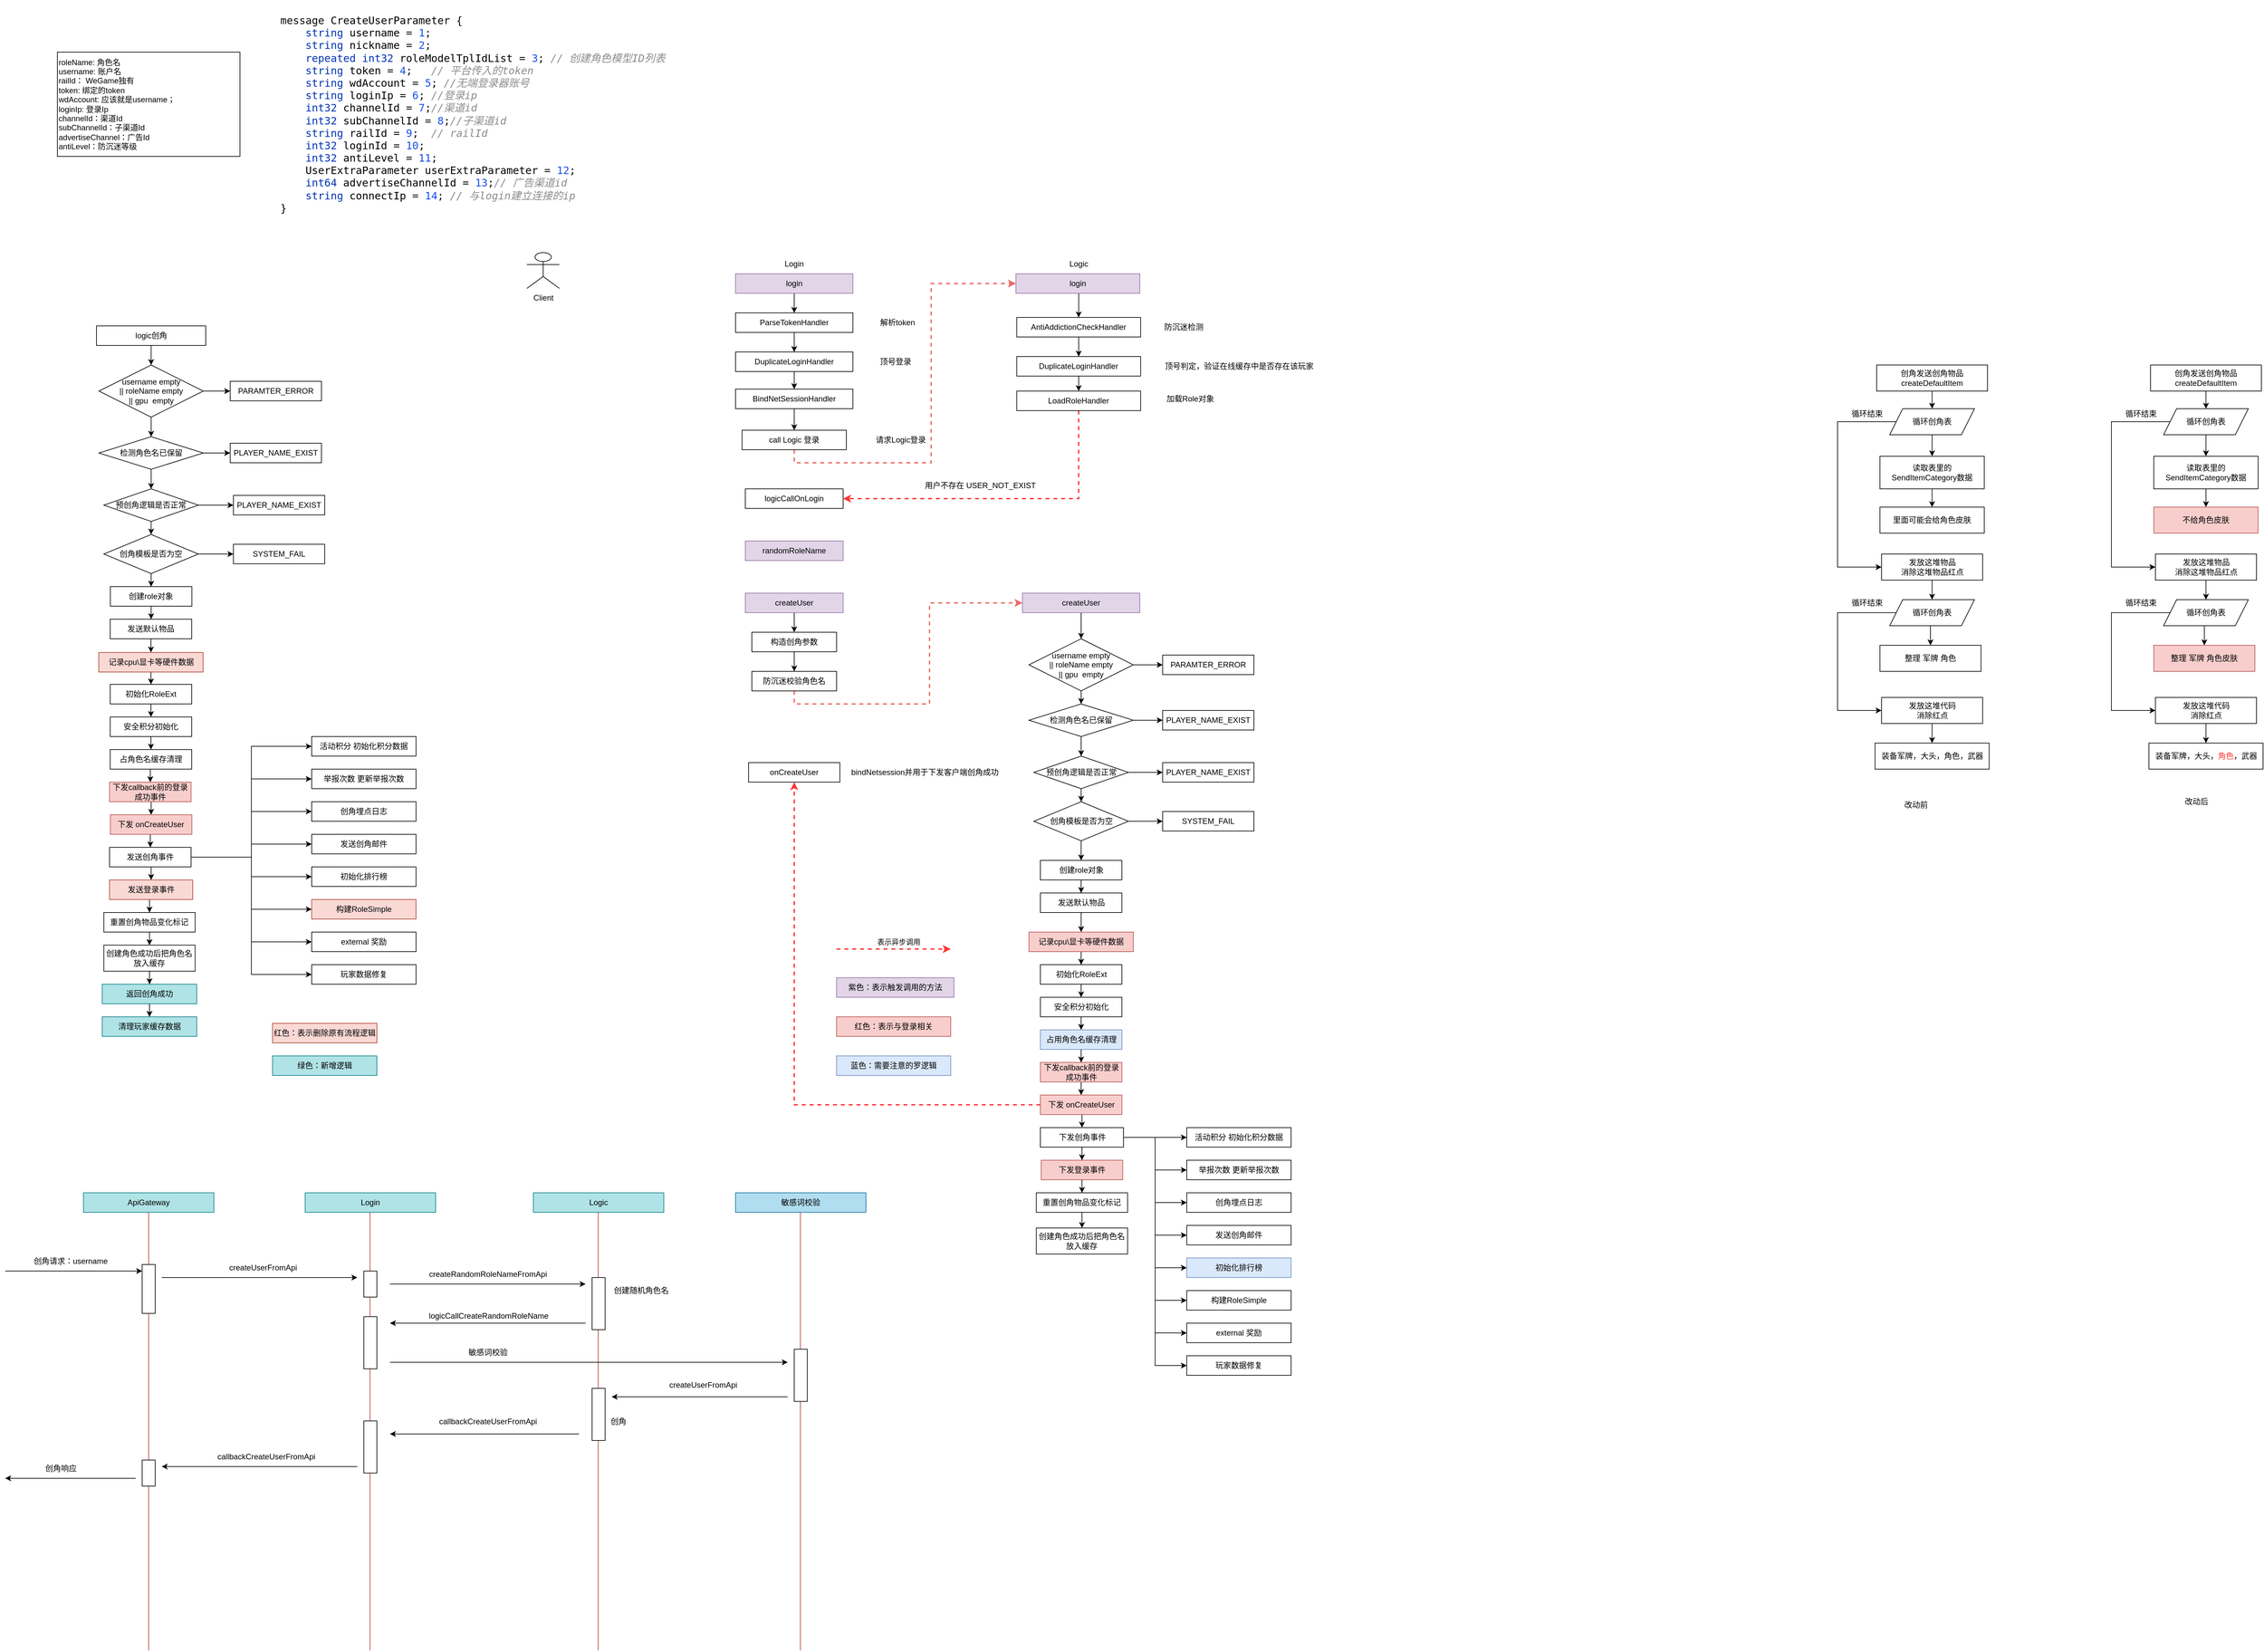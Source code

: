 <mxfile version="21.8.2" type="github">
  <diagram name="第 1 页" id="teM6AfVNy8LJhYtSs8e2">
    <mxGraphModel dx="1434" dy="758" grid="1" gridSize="10" guides="1" tooltips="1" connect="1" arrows="1" fold="1" page="1" pageScale="1" pageWidth="4681" pageHeight="3300" math="0" shadow="0">
      <root>
        <mxCell id="0" />
        <mxCell id="1" parent="0" />
        <mxCell id="GViwslcjHWhf-yFjz9Ba-1" value="roleName: 角色名&lt;br&gt;username: 账户名&lt;br&gt;railId： WeGame独有&lt;br&gt;token: 绑定的token&lt;br&gt;wdAccount: 应该就是username；&lt;br&gt;loginIp: 登录Ip&lt;br&gt;channelId：渠道Id&lt;br&gt;subChannelId：子渠道Id&lt;br&gt;advertiseChannel：广告Id&lt;br&gt;antiLevel：防沉迷等级&lt;br&gt;" style="rounded=0;whiteSpace=wrap;html=1;align=left;" parent="1" vertex="1">
          <mxGeometry x="210" y="80" width="280" height="160" as="geometry" />
        </mxCell>
        <mxCell id="GViwslcjHWhf-yFjz9Ba-2" value="&lt;div style=&quot;background-color:#ffffff;color:#080808;font-family:&#39;宋体&#39;,monospace;font-size:12.0pt;&quot;&gt;&lt;pre&gt;message &lt;span style=&quot;color:#000000;&quot;&gt;CreateUserParameter &lt;/span&gt;{&lt;br&gt;    &lt;span style=&quot;color:#0033b3;&quot;&gt;string &lt;/span&gt;&lt;span style=&quot;color:#000000;&quot;&gt;username &lt;/span&gt;= &lt;span style=&quot;color:#1750eb;&quot;&gt;1&lt;/span&gt;;&lt;br&gt;    &lt;span style=&quot;color:#0033b3;&quot;&gt;string &lt;/span&gt;&lt;span style=&quot;color:#000000;&quot;&gt;nickname &lt;/span&gt;= &lt;span style=&quot;color:#1750eb;&quot;&gt;2&lt;/span&gt;;&lt;br&gt;    &lt;span style=&quot;color:#0033b3;&quot;&gt;repeated int32 &lt;/span&gt;&lt;span style=&quot;color:#000000;&quot;&gt;roleModelTplIdList &lt;/span&gt;= &lt;span style=&quot;color:#1750eb;&quot;&gt;3&lt;/span&gt;; &lt;span style=&quot;color:#8c8c8c;font-style:italic;&quot;&gt;// 创建角色模型ID列表&lt;br&gt;&lt;/span&gt;&lt;span style=&quot;color:#8c8c8c;font-style:italic;&quot;&gt;    &lt;/span&gt;&lt;span style=&quot;color:#0033b3;&quot;&gt;string &lt;/span&gt;&lt;span style=&quot;color:#000000;&quot;&gt;token &lt;/span&gt;= &lt;span style=&quot;color:#1750eb;&quot;&gt;4&lt;/span&gt;;   &lt;span style=&quot;color:#8c8c8c;font-style:italic;&quot;&gt;// 平台传入的token&lt;br&gt;&lt;/span&gt;&lt;span style=&quot;color:#8c8c8c;font-style:italic;&quot;&gt;    &lt;/span&gt;&lt;span style=&quot;color:#0033b3;&quot;&gt;string &lt;/span&gt;&lt;span style=&quot;color:#000000;&quot;&gt;wdAccount &lt;/span&gt;= &lt;span style=&quot;color:#1750eb;&quot;&gt;5&lt;/span&gt;; &lt;span style=&quot;color:#8c8c8c;font-style:italic;&quot;&gt;//无端登录器账号&lt;br&gt;&lt;/span&gt;&lt;span style=&quot;color:#8c8c8c;font-style:italic;&quot;&gt;    &lt;/span&gt;&lt;span style=&quot;color:#0033b3;&quot;&gt;string &lt;/span&gt;&lt;span style=&quot;color:#000000;&quot;&gt;loginIp &lt;/span&gt;= &lt;span style=&quot;color:#1750eb;&quot;&gt;6&lt;/span&gt;; &lt;span style=&quot;color:#8c8c8c;font-style:italic;&quot;&gt;//登录ip&lt;br&gt;&lt;/span&gt;&lt;span style=&quot;color:#8c8c8c;font-style:italic;&quot;&gt;    &lt;/span&gt;&lt;span style=&quot;color:#0033b3;&quot;&gt;int32 &lt;/span&gt;&lt;span style=&quot;color:#000000;&quot;&gt;channelId &lt;/span&gt;= &lt;span style=&quot;color:#1750eb;&quot;&gt;7&lt;/span&gt;;&lt;span style=&quot;color:#8c8c8c;font-style:italic;&quot;&gt;//渠道id&lt;br&gt;&lt;/span&gt;&lt;span style=&quot;color:#8c8c8c;font-style:italic;&quot;&gt;    &lt;/span&gt;&lt;span style=&quot;color:#0033b3;&quot;&gt;int32 &lt;/span&gt;&lt;span style=&quot;color:#000000;&quot;&gt;subChannelId &lt;/span&gt;= &lt;span style=&quot;color:#1750eb;&quot;&gt;8&lt;/span&gt;;&lt;span style=&quot;color:#8c8c8c;font-style:italic;&quot;&gt;//子渠道id&lt;br&gt;&lt;/span&gt;&lt;span style=&quot;color:#8c8c8c;font-style:italic;&quot;&gt;    &lt;/span&gt;&lt;span style=&quot;color:#0033b3;&quot;&gt;string &lt;/span&gt;&lt;span style=&quot;color:#000000;&quot;&gt;railId &lt;/span&gt;= &lt;span style=&quot;color:#1750eb;&quot;&gt;9&lt;/span&gt;;  &lt;span style=&quot;color:#8c8c8c;font-style:italic;&quot;&gt;// railId&lt;br&gt;&lt;/span&gt;&lt;span style=&quot;color:#8c8c8c;font-style:italic;&quot;&gt;    &lt;/span&gt;&lt;span style=&quot;color:#0033b3;&quot;&gt;int32 &lt;/span&gt;&lt;span style=&quot;color:#000000;&quot;&gt;loginId &lt;/span&gt;= &lt;span style=&quot;color:#1750eb;&quot;&gt;10&lt;/span&gt;;&lt;br&gt;    &lt;span style=&quot;color:#0033b3;&quot;&gt;int32 &lt;/span&gt;&lt;span style=&quot;color:#000000;&quot;&gt;antiLevel &lt;/span&gt;= &lt;span style=&quot;color:#1750eb;&quot;&gt;11&lt;/span&gt;;&lt;br&gt;    &lt;span style=&quot;color:#000000;&quot;&gt;UserExtraParameter userExtraParameter &lt;/span&gt;= &lt;span style=&quot;color:#1750eb;&quot;&gt;12&lt;/span&gt;;&lt;br&gt;    &lt;span style=&quot;color:#0033b3;&quot;&gt;int64 &lt;/span&gt;&lt;span style=&quot;color:#000000;&quot;&gt;advertiseChannelId &lt;/span&gt;= &lt;span style=&quot;color:#1750eb;&quot;&gt;13&lt;/span&gt;;&lt;span style=&quot;color:#8c8c8c;font-style:italic;&quot;&gt;// 广告渠道id&lt;br&gt;&lt;/span&gt;&lt;span style=&quot;color:#8c8c8c;font-style:italic;&quot;&gt;    &lt;/span&gt;&lt;span style=&quot;color:#0033b3;&quot;&gt;string &lt;/span&gt;&lt;span style=&quot;color:#000000;&quot;&gt;connectIp &lt;/span&gt;= &lt;span style=&quot;color:#1750eb;&quot;&gt;14&lt;/span&gt;; &lt;span style=&quot;color:#8c8c8c;font-style:italic;&quot;&gt;// 与login建立连接的ip&lt;br&gt;&lt;/span&gt;}&lt;/pre&gt;&lt;/div&gt;" style="text;html=1;align=left;verticalAlign=middle;resizable=0;points=[];autosize=1;strokeColor=none;fillColor=none;" parent="1" vertex="1">
          <mxGeometry x="550" width="540" height="350" as="geometry" />
        </mxCell>
        <mxCell id="AjAa6dhwGss4mfXJ_TaE-167" value="" style="edgeStyle=orthogonalEdgeStyle;rounded=0;orthogonalLoop=1;jettySize=auto;html=1;" parent="1" source="GViwslcjHWhf-yFjz9Ba-5" target="GViwslcjHWhf-yFjz9Ba-6" edge="1">
          <mxGeometry relative="1" as="geometry" />
        </mxCell>
        <mxCell id="GViwslcjHWhf-yFjz9Ba-5" value="logic创角" style="whiteSpace=wrap;html=1;" parent="1" vertex="1">
          <mxGeometry x="270" y="500" width="167.5" height="30" as="geometry" />
        </mxCell>
        <mxCell id="AjAa6dhwGss4mfXJ_TaE-168" style="edgeStyle=orthogonalEdgeStyle;rounded=0;orthogonalLoop=1;jettySize=auto;html=1;exitX=1;exitY=0.5;exitDx=0;exitDy=0;" parent="1" source="GViwslcjHWhf-yFjz9Ba-6" target="GViwslcjHWhf-yFjz9Ba-9" edge="1">
          <mxGeometry relative="1" as="geometry" />
        </mxCell>
        <mxCell id="AjAa6dhwGss4mfXJ_TaE-169" style="edgeStyle=orthogonalEdgeStyle;rounded=0;orthogonalLoop=1;jettySize=auto;html=1;exitX=0.5;exitY=1;exitDx=0;exitDy=0;" parent="1" source="GViwslcjHWhf-yFjz9Ba-6" target="GViwslcjHWhf-yFjz9Ba-11" edge="1">
          <mxGeometry relative="1" as="geometry" />
        </mxCell>
        <mxCell id="GViwslcjHWhf-yFjz9Ba-6" value="username empty&lt;br&gt;|| roleName empty&lt;br&gt;|| gpu&amp;nbsp; empty" style="rhombus;whiteSpace=wrap;html=1;" parent="1" vertex="1">
          <mxGeometry x="273.75" y="560" width="160" height="80" as="geometry" />
        </mxCell>
        <mxCell id="GViwslcjHWhf-yFjz9Ba-9" value="PARAMTER_ERROR" style="whiteSpace=wrap;html=1;" parent="1" vertex="1">
          <mxGeometry x="475" y="585" width="140" height="30" as="geometry" />
        </mxCell>
        <mxCell id="AjAa6dhwGss4mfXJ_TaE-170" style="edgeStyle=orthogonalEdgeStyle;rounded=0;orthogonalLoop=1;jettySize=auto;html=1;exitX=1;exitY=0.5;exitDx=0;exitDy=0;" parent="1" source="GViwslcjHWhf-yFjz9Ba-11" target="GViwslcjHWhf-yFjz9Ba-12" edge="1">
          <mxGeometry relative="1" as="geometry" />
        </mxCell>
        <mxCell id="AjAa6dhwGss4mfXJ_TaE-171" style="edgeStyle=orthogonalEdgeStyle;rounded=0;orthogonalLoop=1;jettySize=auto;html=1;exitX=0.5;exitY=1;exitDx=0;exitDy=0;" parent="1" source="GViwslcjHWhf-yFjz9Ba-11" target="GViwslcjHWhf-yFjz9Ba-13" edge="1">
          <mxGeometry relative="1" as="geometry" />
        </mxCell>
        <mxCell id="GViwslcjHWhf-yFjz9Ba-11" value="检测角色名已保留" style="rhombus;whiteSpace=wrap;html=1;" parent="1" vertex="1">
          <mxGeometry x="273.75" y="670" width="160" height="50" as="geometry" />
        </mxCell>
        <mxCell id="GViwslcjHWhf-yFjz9Ba-12" value="PLAYER_NAME_EXIST" style="whiteSpace=wrap;html=1;" parent="1" vertex="1">
          <mxGeometry x="475" y="680" width="140" height="30" as="geometry" />
        </mxCell>
        <mxCell id="AjAa6dhwGss4mfXJ_TaE-172" style="edgeStyle=orthogonalEdgeStyle;rounded=0;orthogonalLoop=1;jettySize=auto;html=1;exitX=1;exitY=0.5;exitDx=0;exitDy=0;" parent="1" source="GViwslcjHWhf-yFjz9Ba-13" target="GViwslcjHWhf-yFjz9Ba-15" edge="1">
          <mxGeometry relative="1" as="geometry" />
        </mxCell>
        <mxCell id="AjAa6dhwGss4mfXJ_TaE-173" style="edgeStyle=orthogonalEdgeStyle;rounded=0;orthogonalLoop=1;jettySize=auto;html=1;exitX=0.5;exitY=1;exitDx=0;exitDy=0;entryX=0.5;entryY=0;entryDx=0;entryDy=0;" parent="1" source="GViwslcjHWhf-yFjz9Ba-13" target="GViwslcjHWhf-yFjz9Ba-16" edge="1">
          <mxGeometry relative="1" as="geometry" />
        </mxCell>
        <mxCell id="GViwslcjHWhf-yFjz9Ba-13" value="预创角逻辑是否正常" style="rhombus;whiteSpace=wrap;html=1;" parent="1" vertex="1">
          <mxGeometry x="281.25" y="750" width="145" height="50" as="geometry" />
        </mxCell>
        <mxCell id="GViwslcjHWhf-yFjz9Ba-15" value="PLAYER_NAME_EXIST" style="whiteSpace=wrap;html=1;" parent="1" vertex="1">
          <mxGeometry x="480" y="760" width="140" height="30" as="geometry" />
        </mxCell>
        <mxCell id="AjAa6dhwGss4mfXJ_TaE-174" style="edgeStyle=orthogonalEdgeStyle;rounded=0;orthogonalLoop=1;jettySize=auto;html=1;exitX=1;exitY=0.5;exitDx=0;exitDy=0;" parent="1" source="GViwslcjHWhf-yFjz9Ba-16" target="GViwslcjHWhf-yFjz9Ba-17" edge="1">
          <mxGeometry relative="1" as="geometry" />
        </mxCell>
        <mxCell id="AjAa6dhwGss4mfXJ_TaE-175" style="edgeStyle=orthogonalEdgeStyle;rounded=0;orthogonalLoop=1;jettySize=auto;html=1;exitX=0.5;exitY=1;exitDx=0;exitDy=0;" parent="1" source="GViwslcjHWhf-yFjz9Ba-16" target="GViwslcjHWhf-yFjz9Ba-20" edge="1">
          <mxGeometry relative="1" as="geometry" />
        </mxCell>
        <mxCell id="GViwslcjHWhf-yFjz9Ba-16" value="创角模板是否为空" style="rhombus;whiteSpace=wrap;html=1;" parent="1" vertex="1">
          <mxGeometry x="281.25" y="820" width="145" height="60" as="geometry" />
        </mxCell>
        <mxCell id="GViwslcjHWhf-yFjz9Ba-17" value="SYSTEM_FAIL" style="whiteSpace=wrap;html=1;" parent="1" vertex="1">
          <mxGeometry x="480" y="835" width="140" height="30" as="geometry" />
        </mxCell>
        <mxCell id="AjAa6dhwGss4mfXJ_TaE-177" style="edgeStyle=orthogonalEdgeStyle;rounded=0;orthogonalLoop=1;jettySize=auto;html=1;exitX=0.5;exitY=1;exitDx=0;exitDy=0;" parent="1" source="GViwslcjHWhf-yFjz9Ba-20" target="GViwslcjHWhf-yFjz9Ba-21" edge="1">
          <mxGeometry relative="1" as="geometry" />
        </mxCell>
        <mxCell id="GViwslcjHWhf-yFjz9Ba-20" value="创建role对象" style="rounded=0;whiteSpace=wrap;html=1;" parent="1" vertex="1">
          <mxGeometry x="291.25" y="900" width="125" height="30" as="geometry" />
        </mxCell>
        <mxCell id="AjAa6dhwGss4mfXJ_TaE-178" style="edgeStyle=orthogonalEdgeStyle;rounded=0;orthogonalLoop=1;jettySize=auto;html=1;exitX=0.5;exitY=1;exitDx=0;exitDy=0;entryX=0.5;entryY=0;entryDx=0;entryDy=0;" parent="1" source="GViwslcjHWhf-yFjz9Ba-21" target="GViwslcjHWhf-yFjz9Ba-22" edge="1">
          <mxGeometry relative="1" as="geometry" />
        </mxCell>
        <mxCell id="GViwslcjHWhf-yFjz9Ba-21" value="发送默认物品" style="rounded=0;whiteSpace=wrap;html=1;" parent="1" vertex="1">
          <mxGeometry x="291" y="950" width="125" height="30" as="geometry" />
        </mxCell>
        <mxCell id="AjAa6dhwGss4mfXJ_TaE-179" style="edgeStyle=orthogonalEdgeStyle;rounded=0;orthogonalLoop=1;jettySize=auto;html=1;exitX=0.5;exitY=1;exitDx=0;exitDy=0;entryX=0.5;entryY=0;entryDx=0;entryDy=0;" parent="1" source="GViwslcjHWhf-yFjz9Ba-22" target="GViwslcjHWhf-yFjz9Ba-23" edge="1">
          <mxGeometry relative="1" as="geometry" />
        </mxCell>
        <mxCell id="GViwslcjHWhf-yFjz9Ba-22" value="记录cpu\显卡等硬件数据" style="whiteSpace=wrap;html=1;fillColor=#fad9d5;strokeColor=#ae4132;" parent="1" vertex="1">
          <mxGeometry x="273.5" y="1001" width="160" height="30" as="geometry" />
        </mxCell>
        <mxCell id="AjAa6dhwGss4mfXJ_TaE-180" style="edgeStyle=orthogonalEdgeStyle;rounded=0;orthogonalLoop=1;jettySize=auto;html=1;exitX=0.5;exitY=1;exitDx=0;exitDy=0;entryX=0.5;entryY=0;entryDx=0;entryDy=0;" parent="1" source="GViwslcjHWhf-yFjz9Ba-23" target="GViwslcjHWhf-yFjz9Ba-24" edge="1">
          <mxGeometry relative="1" as="geometry" />
        </mxCell>
        <mxCell id="GViwslcjHWhf-yFjz9Ba-23" value="初始化RoleExt" style="rounded=0;whiteSpace=wrap;html=1;" parent="1" vertex="1">
          <mxGeometry x="291" y="1050" width="125" height="30" as="geometry" />
        </mxCell>
        <mxCell id="AjAa6dhwGss4mfXJ_TaE-181" style="edgeStyle=orthogonalEdgeStyle;rounded=0;orthogonalLoop=1;jettySize=auto;html=1;exitX=0.5;exitY=1;exitDx=0;exitDy=0;entryX=0.5;entryY=0;entryDx=0;entryDy=0;" parent="1" source="GViwslcjHWhf-yFjz9Ba-24" target="GViwslcjHWhf-yFjz9Ba-25" edge="1">
          <mxGeometry relative="1" as="geometry" />
        </mxCell>
        <mxCell id="GViwslcjHWhf-yFjz9Ba-24" value="安全积分初始化" style="whiteSpace=wrap;html=1;" parent="1" vertex="1">
          <mxGeometry x="291" y="1100" width="125" height="30" as="geometry" />
        </mxCell>
        <mxCell id="AjAa6dhwGss4mfXJ_TaE-182" style="edgeStyle=orthogonalEdgeStyle;rounded=0;orthogonalLoop=1;jettySize=auto;html=1;exitX=0.5;exitY=1;exitDx=0;exitDy=0;entryX=0.5;entryY=0;entryDx=0;entryDy=0;" parent="1" source="GViwslcjHWhf-yFjz9Ba-25" target="GViwslcjHWhf-yFjz9Ba-27" edge="1">
          <mxGeometry relative="1" as="geometry" />
        </mxCell>
        <mxCell id="GViwslcjHWhf-yFjz9Ba-25" value="占角色名缓存清理" style="whiteSpace=wrap;html=1;fillColor=none;" parent="1" vertex="1">
          <mxGeometry x="291" y="1150" width="125" height="30" as="geometry" />
        </mxCell>
        <mxCell id="AjAa6dhwGss4mfXJ_TaE-186" style="edgeStyle=orthogonalEdgeStyle;rounded=0;orthogonalLoop=1;jettySize=auto;html=1;exitX=0.5;exitY=1;exitDx=0;exitDy=0;entryX=0.5;entryY=0;entryDx=0;entryDy=0;" parent="1" source="GViwslcjHWhf-yFjz9Ba-26" target="GViwslcjHWhf-yFjz9Ba-37" edge="1">
          <mxGeometry relative="1" as="geometry" />
        </mxCell>
        <mxCell id="GViwslcjHWhf-yFjz9Ba-26" value="下发&amp;nbsp;onCreateUser" style="whiteSpace=wrap;html=1;fillColor=#f8cecc;strokeColor=#b85450;" parent="1" vertex="1">
          <mxGeometry x="291.25" y="1250" width="125" height="30" as="geometry" />
        </mxCell>
        <mxCell id="AjAa6dhwGss4mfXJ_TaE-183" style="edgeStyle=orthogonalEdgeStyle;rounded=0;orthogonalLoop=1;jettySize=auto;html=1;exitX=0.5;exitY=1;exitDx=0;exitDy=0;entryX=0.5;entryY=0;entryDx=0;entryDy=0;" parent="1" target="GViwslcjHWhf-yFjz9Ba-26" edge="1">
          <mxGeometry relative="1" as="geometry">
            <mxPoint x="352.5" y="1229" as="sourcePoint" />
            <mxPoint x="352.5" y="1259" as="targetPoint" />
          </mxGeometry>
        </mxCell>
        <mxCell id="GViwslcjHWhf-yFjz9Ba-27" value="下发callback前的登录成功事件" style="whiteSpace=wrap;html=1;fillColor=#f8cecc;strokeColor=#b85450;" parent="1" vertex="1">
          <mxGeometry x="290" y="1200" width="125" height="30" as="geometry" />
        </mxCell>
        <mxCell id="AjAa6dhwGss4mfXJ_TaE-188" style="edgeStyle=orthogonalEdgeStyle;rounded=0;orthogonalLoop=1;jettySize=auto;html=1;exitX=0.5;exitY=1;exitDx=0;exitDy=0;entryX=0.5;entryY=0;entryDx=0;entryDy=0;" parent="1" source="GViwslcjHWhf-yFjz9Ba-28" target="GViwslcjHWhf-yFjz9Ba-38" edge="1">
          <mxGeometry relative="1" as="geometry" />
        </mxCell>
        <mxCell id="GViwslcjHWhf-yFjz9Ba-28" value="发送登录事件" style="whiteSpace=wrap;html=1;fillColor=#fad9d5;strokeColor=#ae4132;" parent="1" vertex="1">
          <mxGeometry x="290" y="1350" width="127.5" height="30" as="geometry" />
        </mxCell>
        <mxCell id="GViwslcjHWhf-yFjz9Ba-29" value="活动积分 初始化积分数据" style="whiteSpace=wrap;html=1;" parent="1" vertex="1">
          <mxGeometry x="600" y="1130" width="160" height="30" as="geometry" />
        </mxCell>
        <mxCell id="GViwslcjHWhf-yFjz9Ba-30" value="举报次数 更新举报次数" style="whiteSpace=wrap;html=1;" parent="1" vertex="1">
          <mxGeometry x="600" y="1180" width="160" height="30" as="geometry" />
        </mxCell>
        <mxCell id="GViwslcjHWhf-yFjz9Ba-31" value="创角埋点日志" style="whiteSpace=wrap;html=1;" parent="1" vertex="1">
          <mxGeometry x="600" y="1230" width="160" height="30" as="geometry" />
        </mxCell>
        <mxCell id="GViwslcjHWhf-yFjz9Ba-32" value="发送创角邮件" style="whiteSpace=wrap;html=1;" parent="1" vertex="1">
          <mxGeometry x="600" y="1280" width="160" height="30" as="geometry" />
        </mxCell>
        <mxCell id="GViwslcjHWhf-yFjz9Ba-33" value="初始化排行榜" style="whiteSpace=wrap;html=1;" parent="1" vertex="1">
          <mxGeometry x="600" y="1330" width="160" height="30" as="geometry" />
        </mxCell>
        <mxCell id="GViwslcjHWhf-yFjz9Ba-34" value="构建RoleSimple" style="whiteSpace=wrap;html=1;fillColor=#fad9d5;strokeColor=#ae4132;" parent="1" vertex="1">
          <mxGeometry x="600" y="1380" width="160" height="30" as="geometry" />
        </mxCell>
        <mxCell id="GViwslcjHWhf-yFjz9Ba-35" value="external 奖励" style="whiteSpace=wrap;html=1;" parent="1" vertex="1">
          <mxGeometry x="600" y="1430" width="160" height="30" as="geometry" />
        </mxCell>
        <mxCell id="GViwslcjHWhf-yFjz9Ba-36" value="玩家数据修复" style="whiteSpace=wrap;html=1;" parent="1" vertex="1">
          <mxGeometry x="600" y="1480" width="160" height="30" as="geometry" />
        </mxCell>
        <mxCell id="AjAa6dhwGss4mfXJ_TaE-158" style="edgeStyle=orthogonalEdgeStyle;rounded=0;orthogonalLoop=1;jettySize=auto;html=1;entryX=0;entryY=0.5;entryDx=0;entryDy=0;" parent="1" source="GViwslcjHWhf-yFjz9Ba-37" target="GViwslcjHWhf-yFjz9Ba-29" edge="1">
          <mxGeometry relative="1" as="geometry" />
        </mxCell>
        <mxCell id="AjAa6dhwGss4mfXJ_TaE-160" style="edgeStyle=orthogonalEdgeStyle;rounded=0;orthogonalLoop=1;jettySize=auto;html=1;exitX=1;exitY=0.5;exitDx=0;exitDy=0;entryX=0;entryY=0.5;entryDx=0;entryDy=0;" parent="1" source="GViwslcjHWhf-yFjz9Ba-37" target="GViwslcjHWhf-yFjz9Ba-30" edge="1">
          <mxGeometry relative="1" as="geometry" />
        </mxCell>
        <mxCell id="AjAa6dhwGss4mfXJ_TaE-161" style="edgeStyle=orthogonalEdgeStyle;rounded=0;orthogonalLoop=1;jettySize=auto;html=1;exitX=1;exitY=0.5;exitDx=0;exitDy=0;entryX=0;entryY=0.5;entryDx=0;entryDy=0;" parent="1" source="GViwslcjHWhf-yFjz9Ba-37" target="GViwslcjHWhf-yFjz9Ba-31" edge="1">
          <mxGeometry relative="1" as="geometry" />
        </mxCell>
        <mxCell id="AjAa6dhwGss4mfXJ_TaE-162" style="edgeStyle=orthogonalEdgeStyle;rounded=0;orthogonalLoop=1;jettySize=auto;html=1;exitX=1;exitY=0.5;exitDx=0;exitDy=0;" parent="1" source="GViwslcjHWhf-yFjz9Ba-37" target="GViwslcjHWhf-yFjz9Ba-32" edge="1">
          <mxGeometry relative="1" as="geometry" />
        </mxCell>
        <mxCell id="AjAa6dhwGss4mfXJ_TaE-163" style="edgeStyle=orthogonalEdgeStyle;rounded=0;orthogonalLoop=1;jettySize=auto;html=1;exitX=1;exitY=0.5;exitDx=0;exitDy=0;entryX=0;entryY=0.5;entryDx=0;entryDy=0;" parent="1" source="GViwslcjHWhf-yFjz9Ba-37" target="GViwslcjHWhf-yFjz9Ba-33" edge="1">
          <mxGeometry relative="1" as="geometry" />
        </mxCell>
        <mxCell id="AjAa6dhwGss4mfXJ_TaE-164" style="edgeStyle=orthogonalEdgeStyle;rounded=0;orthogonalLoop=1;jettySize=auto;html=1;exitX=1;exitY=0.5;exitDx=0;exitDy=0;entryX=0;entryY=0.5;entryDx=0;entryDy=0;" parent="1" source="GViwslcjHWhf-yFjz9Ba-37" target="GViwslcjHWhf-yFjz9Ba-34" edge="1">
          <mxGeometry relative="1" as="geometry" />
        </mxCell>
        <mxCell id="AjAa6dhwGss4mfXJ_TaE-165" style="edgeStyle=orthogonalEdgeStyle;rounded=0;orthogonalLoop=1;jettySize=auto;html=1;exitX=1;exitY=0.5;exitDx=0;exitDy=0;entryX=0;entryY=0.5;entryDx=0;entryDy=0;" parent="1" source="GViwslcjHWhf-yFjz9Ba-37" target="GViwslcjHWhf-yFjz9Ba-35" edge="1">
          <mxGeometry relative="1" as="geometry" />
        </mxCell>
        <mxCell id="AjAa6dhwGss4mfXJ_TaE-166" style="edgeStyle=orthogonalEdgeStyle;rounded=0;orthogonalLoop=1;jettySize=auto;html=1;exitX=1;exitY=0.5;exitDx=0;exitDy=0;entryX=0;entryY=0.5;entryDx=0;entryDy=0;" parent="1" source="GViwslcjHWhf-yFjz9Ba-37" target="GViwslcjHWhf-yFjz9Ba-36" edge="1">
          <mxGeometry relative="1" as="geometry" />
        </mxCell>
        <mxCell id="AjAa6dhwGss4mfXJ_TaE-187" style="edgeStyle=orthogonalEdgeStyle;rounded=0;orthogonalLoop=1;jettySize=auto;html=1;exitX=0.5;exitY=1;exitDx=0;exitDy=0;entryX=0.5;entryY=0;entryDx=0;entryDy=0;" parent="1" source="GViwslcjHWhf-yFjz9Ba-37" target="GViwslcjHWhf-yFjz9Ba-28" edge="1">
          <mxGeometry relative="1" as="geometry" />
        </mxCell>
        <mxCell id="GViwslcjHWhf-yFjz9Ba-37" value="发送创角事件" style="whiteSpace=wrap;html=1;fillColor=none;" parent="1" vertex="1">
          <mxGeometry x="290" y="1300" width="125" height="30" as="geometry" />
        </mxCell>
        <mxCell id="AjAa6dhwGss4mfXJ_TaE-189" style="edgeStyle=orthogonalEdgeStyle;rounded=0;orthogonalLoop=1;jettySize=auto;html=1;exitX=0.5;exitY=1;exitDx=0;exitDy=0;entryX=0.5;entryY=0;entryDx=0;entryDy=0;" parent="1" source="GViwslcjHWhf-yFjz9Ba-38" target="GViwslcjHWhf-yFjz9Ba-39" edge="1">
          <mxGeometry relative="1" as="geometry" />
        </mxCell>
        <mxCell id="GViwslcjHWhf-yFjz9Ba-38" value="重置创角物品变化标记" style="whiteSpace=wrap;html=1;fillColor=none;" parent="1" vertex="1">
          <mxGeometry x="281.25" y="1400" width="140" height="30" as="geometry" />
        </mxCell>
        <mxCell id="AjAa6dhwGss4mfXJ_TaE-190" style="edgeStyle=orthogonalEdgeStyle;rounded=0;orthogonalLoop=1;jettySize=auto;html=1;exitX=0.5;exitY=1;exitDx=0;exitDy=0;" parent="1" source="GViwslcjHWhf-yFjz9Ba-39" target="AjAa6dhwGss4mfXJ_TaE-156" edge="1">
          <mxGeometry relative="1" as="geometry" />
        </mxCell>
        <mxCell id="GViwslcjHWhf-yFjz9Ba-39" value="创建角色成功后把角色名放入缓存" style="whiteSpace=wrap;html=1;" parent="1" vertex="1">
          <mxGeometry x="281.25" y="1450" width="140" height="40" as="geometry" />
        </mxCell>
        <mxCell id="AjAa6dhwGss4mfXJ_TaE-2" style="edgeStyle=orthogonalEdgeStyle;rounded=0;orthogonalLoop=1;jettySize=auto;html=1;exitX=0.5;exitY=1;exitDx=0;exitDy=0;entryX=0.5;entryY=0;entryDx=0;entryDy=0;" parent="1" source="AjAa6dhwGss4mfXJ_TaE-3" target="AjAa6dhwGss4mfXJ_TaE-6" edge="1">
          <mxGeometry relative="1" as="geometry" />
        </mxCell>
        <mxCell id="AjAa6dhwGss4mfXJ_TaE-3" value="login" style="rounded=0;whiteSpace=wrap;html=1;fillColor=#e1d5e7;strokeColor=#9673a6;" parent="1" vertex="1">
          <mxGeometry x="1250" y="420" width="180" height="30" as="geometry" />
        </mxCell>
        <mxCell id="AjAa6dhwGss4mfXJ_TaE-4" value="Login" style="text;html=1;strokeColor=none;fillColor=none;align=center;verticalAlign=middle;whiteSpace=wrap;rounded=0;" parent="1" vertex="1">
          <mxGeometry x="1310" y="390" width="60" height="30" as="geometry" />
        </mxCell>
        <mxCell id="AjAa6dhwGss4mfXJ_TaE-5" style="edgeStyle=orthogonalEdgeStyle;rounded=0;orthogonalLoop=1;jettySize=auto;html=1;exitX=0.5;exitY=1;exitDx=0;exitDy=0;" parent="1" source="AjAa6dhwGss4mfXJ_TaE-6" target="AjAa6dhwGss4mfXJ_TaE-8" edge="1">
          <mxGeometry relative="1" as="geometry" />
        </mxCell>
        <mxCell id="AjAa6dhwGss4mfXJ_TaE-6" value="ParseTokenHandler" style="whiteSpace=wrap;html=1;" parent="1" vertex="1">
          <mxGeometry x="1250" y="480" width="180" height="30" as="geometry" />
        </mxCell>
        <mxCell id="AjAa6dhwGss4mfXJ_TaE-7" style="edgeStyle=orthogonalEdgeStyle;rounded=0;orthogonalLoop=1;jettySize=auto;html=1;exitX=0.5;exitY=1;exitDx=0;exitDy=0;" parent="1" source="AjAa6dhwGss4mfXJ_TaE-8" target="AjAa6dhwGss4mfXJ_TaE-10" edge="1">
          <mxGeometry relative="1" as="geometry" />
        </mxCell>
        <mxCell id="AjAa6dhwGss4mfXJ_TaE-8" value="DuplicateLoginHandler" style="whiteSpace=wrap;html=1;" parent="1" vertex="1">
          <mxGeometry x="1250" y="540" width="180" height="30" as="geometry" />
        </mxCell>
        <mxCell id="AjAa6dhwGss4mfXJ_TaE-9" style="edgeStyle=orthogonalEdgeStyle;rounded=0;orthogonalLoop=1;jettySize=auto;html=1;exitX=0.5;exitY=1;exitDx=0;exitDy=0;" parent="1" source="AjAa6dhwGss4mfXJ_TaE-10" target="AjAa6dhwGss4mfXJ_TaE-13" edge="1">
          <mxGeometry relative="1" as="geometry" />
        </mxCell>
        <mxCell id="AjAa6dhwGss4mfXJ_TaE-10" value="BindNetSessionHandler" style="whiteSpace=wrap;html=1;" parent="1" vertex="1">
          <mxGeometry x="1250" y="597" width="180" height="30" as="geometry" />
        </mxCell>
        <mxCell id="AjAa6dhwGss4mfXJ_TaE-11" value="解析token" style="text;html=1;align=center;verticalAlign=middle;resizable=0;points=[];autosize=1;strokeColor=none;fillColor=none;" parent="1" vertex="1">
          <mxGeometry x="1457.5" y="480" width="80" height="30" as="geometry" />
        </mxCell>
        <mxCell id="AjAa6dhwGss4mfXJ_TaE-12" value="顶号登录" style="text;html=1;align=center;verticalAlign=middle;resizable=0;points=[];autosize=1;strokeColor=none;fillColor=none;" parent="1" vertex="1">
          <mxGeometry x="1460" y="540" width="70" height="30" as="geometry" />
        </mxCell>
        <mxCell id="AjAa6dhwGss4mfXJ_TaE-39" style="edgeStyle=orthogonalEdgeStyle;rounded=0;orthogonalLoop=1;jettySize=auto;html=1;entryX=0;entryY=0.5;entryDx=0;entryDy=0;dashed=1;strokeWidth=2;fillColor=#f8cecc;strokeColor=#EA6B66;" parent="1" source="AjAa6dhwGss4mfXJ_TaE-13" target="AjAa6dhwGss4mfXJ_TaE-20" edge="1">
          <mxGeometry relative="1" as="geometry">
            <Array as="points">
              <mxPoint x="1340" y="710" />
              <mxPoint x="1550" y="710" />
              <mxPoint x="1550" y="435" />
            </Array>
          </mxGeometry>
        </mxCell>
        <mxCell id="AjAa6dhwGss4mfXJ_TaE-13" value="call Logic 登录" style="whiteSpace=wrap;html=1;" parent="1" vertex="1">
          <mxGeometry x="1260" y="660" width="160" height="30" as="geometry" />
        </mxCell>
        <mxCell id="AjAa6dhwGss4mfXJ_TaE-14" value="请求Logic登录" style="text;html=1;align=center;verticalAlign=middle;resizable=0;points=[];autosize=1;strokeColor=none;fillColor=none;" parent="1" vertex="1">
          <mxGeometry x="1452.5" y="660" width="100" height="30" as="geometry" />
        </mxCell>
        <mxCell id="AjAa6dhwGss4mfXJ_TaE-18" value="Logic" style="text;html=1;align=center;verticalAlign=middle;resizable=0;points=[];autosize=1;strokeColor=none;fillColor=none;" parent="1" vertex="1">
          <mxGeometry x="1751.25" y="390" width="50" height="30" as="geometry" />
        </mxCell>
        <mxCell id="AjAa6dhwGss4mfXJ_TaE-19" style="edgeStyle=orthogonalEdgeStyle;rounded=0;orthogonalLoop=1;jettySize=auto;html=1;exitX=0.5;exitY=1;exitDx=0;exitDy=0;entryX=0.5;entryY=0;entryDx=0;entryDy=0;" parent="1" source="AjAa6dhwGss4mfXJ_TaE-20" target="AjAa6dhwGss4mfXJ_TaE-22" edge="1">
          <mxGeometry relative="1" as="geometry" />
        </mxCell>
        <mxCell id="AjAa6dhwGss4mfXJ_TaE-20" value="login" style="rounded=0;whiteSpace=wrap;html=1;fillColor=#e1d5e7;strokeColor=#9673a6;" parent="1" vertex="1">
          <mxGeometry x="1680" y="420" width="190" height="30" as="geometry" />
        </mxCell>
        <mxCell id="AjAa6dhwGss4mfXJ_TaE-21" style="edgeStyle=orthogonalEdgeStyle;rounded=0;orthogonalLoop=1;jettySize=auto;html=1;exitX=0.5;exitY=1;exitDx=0;exitDy=0;" parent="1" source="AjAa6dhwGss4mfXJ_TaE-22" target="AjAa6dhwGss4mfXJ_TaE-24" edge="1">
          <mxGeometry relative="1" as="geometry" />
        </mxCell>
        <mxCell id="AjAa6dhwGss4mfXJ_TaE-22" value="AntiAddictionCheckHandler" style="whiteSpace=wrap;html=1;" parent="1" vertex="1">
          <mxGeometry x="1681.25" y="487" width="190" height="30" as="geometry" />
        </mxCell>
        <mxCell id="AjAa6dhwGss4mfXJ_TaE-23" style="edgeStyle=orthogonalEdgeStyle;rounded=0;orthogonalLoop=1;jettySize=auto;html=1;exitX=0.5;exitY=1;exitDx=0;exitDy=0;entryX=0.5;entryY=0;entryDx=0;entryDy=0;" parent="1" source="AjAa6dhwGss4mfXJ_TaE-24" target="AjAa6dhwGss4mfXJ_TaE-26" edge="1">
          <mxGeometry relative="1" as="geometry" />
        </mxCell>
        <mxCell id="AjAa6dhwGss4mfXJ_TaE-24" value="DuplicateLoginHandler" style="whiteSpace=wrap;html=1;" parent="1" vertex="1">
          <mxGeometry x="1681.25" y="547" width="190" height="30" as="geometry" />
        </mxCell>
        <mxCell id="AjAa6dhwGss4mfXJ_TaE-40" style="edgeStyle=orthogonalEdgeStyle;rounded=0;orthogonalLoop=1;jettySize=auto;html=1;exitX=0.5;exitY=1;exitDx=0;exitDy=0;entryX=1;entryY=0.5;entryDx=0;entryDy=0;fillColor=#f8cecc;strokeColor=#FF3333;dashed=1;strokeWidth=2;" parent="1" source="AjAa6dhwGss4mfXJ_TaE-26" target="AjAa6dhwGss4mfXJ_TaE-37" edge="1">
          <mxGeometry relative="1" as="geometry" />
        </mxCell>
        <mxCell id="AjAa6dhwGss4mfXJ_TaE-26" value="LoadRoleHandler" style="whiteSpace=wrap;html=1;" parent="1" vertex="1">
          <mxGeometry x="1681.25" y="600" width="190" height="30" as="geometry" />
        </mxCell>
        <mxCell id="AjAa6dhwGss4mfXJ_TaE-30" value="加载Role对象" style="text;html=1;align=center;verticalAlign=middle;resizable=0;points=[];autosize=1;strokeColor=none;fillColor=none;" parent="1" vertex="1">
          <mxGeometry x="1897" y="597" width="100" height="30" as="geometry" />
        </mxCell>
        <mxCell id="AjAa6dhwGss4mfXJ_TaE-31" value="顶号判定，验证在线缓存中是否存在该玩家" style="text;html=1;align=center;verticalAlign=middle;resizable=0;points=[];autosize=1;strokeColor=none;fillColor=none;" parent="1" vertex="1">
          <mxGeometry x="1897" y="547" width="250" height="30" as="geometry" />
        </mxCell>
        <mxCell id="AjAa6dhwGss4mfXJ_TaE-32" value="防沉迷检测" style="text;html=1;align=center;verticalAlign=middle;resizable=0;points=[];autosize=1;strokeColor=none;fillColor=none;" parent="1" vertex="1">
          <mxGeometry x="1897" y="487" width="80" height="30" as="geometry" />
        </mxCell>
        <mxCell id="AjAa6dhwGss4mfXJ_TaE-37" value="logicCallOnLogin" style="whiteSpace=wrap;html=1;" parent="1" vertex="1">
          <mxGeometry x="1265" y="750" width="150" height="30" as="geometry" />
        </mxCell>
        <mxCell id="AjAa6dhwGss4mfXJ_TaE-41" value="用户不存在&amp;nbsp;USER_NOT_EXIST" style="text;html=1;align=center;verticalAlign=middle;resizable=0;points=[];autosize=1;strokeColor=none;fillColor=none;" parent="1" vertex="1">
          <mxGeometry x="1530" y="730" width="190" height="30" as="geometry" />
        </mxCell>
        <mxCell id="AjAa6dhwGss4mfXJ_TaE-42" value="Client" style="shape=umlActor;verticalLabelPosition=bottom;verticalAlign=top;html=1;outlineConnect=0;" parent="1" vertex="1">
          <mxGeometry x="930" y="387.5" width="50" height="55" as="geometry" />
        </mxCell>
        <mxCell id="AjAa6dhwGss4mfXJ_TaE-50" value="randomRoleName" style="whiteSpace=wrap;html=1;fillColor=#e1d5e7;strokeColor=#9673a6;" parent="1" vertex="1">
          <mxGeometry x="1265" y="830" width="150" height="30" as="geometry" />
        </mxCell>
        <mxCell id="AjAa6dhwGss4mfXJ_TaE-118" style="edgeStyle=orthogonalEdgeStyle;rounded=0;orthogonalLoop=1;jettySize=auto;html=1;exitX=0.5;exitY=1;exitDx=0;exitDy=0;" parent="1" source="AjAa6dhwGss4mfXJ_TaE-54" target="AjAa6dhwGss4mfXJ_TaE-55" edge="1">
          <mxGeometry relative="1" as="geometry" />
        </mxCell>
        <mxCell id="AjAa6dhwGss4mfXJ_TaE-54" value="构造创角参数" style="rounded=0;whiteSpace=wrap;html=1;" parent="1" vertex="1">
          <mxGeometry x="1275" y="970" width="130" height="30" as="geometry" />
        </mxCell>
        <mxCell id="AjAa6dhwGss4mfXJ_TaE-119" style="edgeStyle=orthogonalEdgeStyle;rounded=0;orthogonalLoop=1;jettySize=auto;html=1;exitX=0.5;exitY=1;exitDx=0;exitDy=0;entryX=0;entryY=0.5;entryDx=0;entryDy=0;dashed=1;strokeColor=#EA6B66;strokeWidth=2;" parent="1" source="AjAa6dhwGss4mfXJ_TaE-55" target="AjAa6dhwGss4mfXJ_TaE-56" edge="1">
          <mxGeometry relative="1" as="geometry" />
        </mxCell>
        <mxCell id="AjAa6dhwGss4mfXJ_TaE-55" value="防沉迷校验角色名" style="whiteSpace=wrap;html=1;" parent="1" vertex="1">
          <mxGeometry x="1275" y="1030" width="130" height="30" as="geometry" />
        </mxCell>
        <mxCell id="AjAa6dhwGss4mfXJ_TaE-120" style="edgeStyle=orthogonalEdgeStyle;rounded=0;orthogonalLoop=1;jettySize=auto;html=1;exitX=0.5;exitY=1;exitDx=0;exitDy=0;" parent="1" source="AjAa6dhwGss4mfXJ_TaE-56" target="AjAa6dhwGss4mfXJ_TaE-57" edge="1">
          <mxGeometry relative="1" as="geometry" />
        </mxCell>
        <mxCell id="AjAa6dhwGss4mfXJ_TaE-56" value="createUser" style="whiteSpace=wrap;html=1;fillColor=#e1d5e7;strokeColor=#9673a6;" parent="1" vertex="1">
          <mxGeometry x="1690" y="910" width="180" height="30" as="geometry" />
        </mxCell>
        <mxCell id="AjAa6dhwGss4mfXJ_TaE-121" style="edgeStyle=orthogonalEdgeStyle;rounded=0;orthogonalLoop=1;jettySize=auto;html=1;exitX=1;exitY=0.5;exitDx=0;exitDy=0;" parent="1" source="AjAa6dhwGss4mfXJ_TaE-57" target="AjAa6dhwGss4mfXJ_TaE-58" edge="1">
          <mxGeometry relative="1" as="geometry" />
        </mxCell>
        <mxCell id="AjAa6dhwGss4mfXJ_TaE-122" style="edgeStyle=orthogonalEdgeStyle;rounded=0;orthogonalLoop=1;jettySize=auto;html=1;exitX=0.5;exitY=1;exitDx=0;exitDy=0;entryX=0.5;entryY=0;entryDx=0;entryDy=0;" parent="1" source="AjAa6dhwGss4mfXJ_TaE-57" target="AjAa6dhwGss4mfXJ_TaE-59" edge="1">
          <mxGeometry relative="1" as="geometry" />
        </mxCell>
        <mxCell id="AjAa6dhwGss4mfXJ_TaE-57" value="username empty&lt;br&gt;|| roleName empty&lt;br&gt;|| gpu&amp;nbsp; empty" style="rhombus;whiteSpace=wrap;html=1;" parent="1" vertex="1">
          <mxGeometry x="1700" y="980" width="160" height="80" as="geometry" />
        </mxCell>
        <mxCell id="AjAa6dhwGss4mfXJ_TaE-58" value="PARAMTER_ERROR" style="whiteSpace=wrap;html=1;" parent="1" vertex="1">
          <mxGeometry x="1905" y="1005" width="140" height="30" as="geometry" />
        </mxCell>
        <mxCell id="AjAa6dhwGss4mfXJ_TaE-123" style="edgeStyle=orthogonalEdgeStyle;rounded=0;orthogonalLoop=1;jettySize=auto;html=1;exitX=1;exitY=0.5;exitDx=0;exitDy=0;" parent="1" source="AjAa6dhwGss4mfXJ_TaE-59" target="AjAa6dhwGss4mfXJ_TaE-60" edge="1">
          <mxGeometry relative="1" as="geometry" />
        </mxCell>
        <mxCell id="AjAa6dhwGss4mfXJ_TaE-124" style="edgeStyle=orthogonalEdgeStyle;rounded=0;orthogonalLoop=1;jettySize=auto;html=1;exitX=0.5;exitY=1;exitDx=0;exitDy=0;" parent="1" source="AjAa6dhwGss4mfXJ_TaE-59" target="AjAa6dhwGss4mfXJ_TaE-61" edge="1">
          <mxGeometry relative="1" as="geometry" />
        </mxCell>
        <mxCell id="AjAa6dhwGss4mfXJ_TaE-59" value="检测角色名已保留" style="rhombus;whiteSpace=wrap;html=1;" parent="1" vertex="1">
          <mxGeometry x="1700" y="1080" width="160" height="50" as="geometry" />
        </mxCell>
        <mxCell id="AjAa6dhwGss4mfXJ_TaE-60" value="PLAYER_NAME_EXIST" style="whiteSpace=wrap;html=1;" parent="1" vertex="1">
          <mxGeometry x="1905" y="1090" width="140" height="30" as="geometry" />
        </mxCell>
        <mxCell id="AjAa6dhwGss4mfXJ_TaE-125" style="edgeStyle=orthogonalEdgeStyle;rounded=0;orthogonalLoop=1;jettySize=auto;html=1;exitX=1;exitY=0.5;exitDx=0;exitDy=0;" parent="1" source="AjAa6dhwGss4mfXJ_TaE-61" target="AjAa6dhwGss4mfXJ_TaE-62" edge="1">
          <mxGeometry relative="1" as="geometry" />
        </mxCell>
        <mxCell id="AjAa6dhwGss4mfXJ_TaE-126" style="edgeStyle=orthogonalEdgeStyle;rounded=0;orthogonalLoop=1;jettySize=auto;html=1;exitX=0.5;exitY=1;exitDx=0;exitDy=0;entryX=0.5;entryY=0;entryDx=0;entryDy=0;" parent="1" source="AjAa6dhwGss4mfXJ_TaE-61" target="AjAa6dhwGss4mfXJ_TaE-63" edge="1">
          <mxGeometry relative="1" as="geometry" />
        </mxCell>
        <mxCell id="AjAa6dhwGss4mfXJ_TaE-61" value="预创角逻辑是否正常" style="rhombus;whiteSpace=wrap;html=1;" parent="1" vertex="1">
          <mxGeometry x="1707.5" y="1160" width="145" height="50" as="geometry" />
        </mxCell>
        <mxCell id="AjAa6dhwGss4mfXJ_TaE-62" value="PLAYER_NAME_EXIST" style="whiteSpace=wrap;html=1;" parent="1" vertex="1">
          <mxGeometry x="1905" y="1170" width="140" height="30" as="geometry" />
        </mxCell>
        <mxCell id="AjAa6dhwGss4mfXJ_TaE-127" style="edgeStyle=orthogonalEdgeStyle;rounded=0;orthogonalLoop=1;jettySize=auto;html=1;exitX=1;exitY=0.5;exitDx=0;exitDy=0;" parent="1" source="AjAa6dhwGss4mfXJ_TaE-63" target="AjAa6dhwGss4mfXJ_TaE-64" edge="1">
          <mxGeometry relative="1" as="geometry" />
        </mxCell>
        <mxCell id="AjAa6dhwGss4mfXJ_TaE-128" style="edgeStyle=orthogonalEdgeStyle;rounded=0;orthogonalLoop=1;jettySize=auto;html=1;exitX=0.5;exitY=1;exitDx=0;exitDy=0;entryX=0.5;entryY=0;entryDx=0;entryDy=0;" parent="1" source="AjAa6dhwGss4mfXJ_TaE-63" target="AjAa6dhwGss4mfXJ_TaE-65" edge="1">
          <mxGeometry relative="1" as="geometry" />
        </mxCell>
        <mxCell id="AjAa6dhwGss4mfXJ_TaE-63" value="创角模板是否为空" style="rhombus;whiteSpace=wrap;html=1;" parent="1" vertex="1">
          <mxGeometry x="1707.5" y="1230" width="145" height="60" as="geometry" />
        </mxCell>
        <mxCell id="AjAa6dhwGss4mfXJ_TaE-64" value="SYSTEM_FAIL" style="whiteSpace=wrap;html=1;" parent="1" vertex="1">
          <mxGeometry x="1905" y="1245" width="140" height="30" as="geometry" />
        </mxCell>
        <mxCell id="AjAa6dhwGss4mfXJ_TaE-129" style="edgeStyle=orthogonalEdgeStyle;rounded=0;orthogonalLoop=1;jettySize=auto;html=1;exitX=0.5;exitY=1;exitDx=0;exitDy=0;" parent="1" source="AjAa6dhwGss4mfXJ_TaE-65" target="AjAa6dhwGss4mfXJ_TaE-66" edge="1">
          <mxGeometry relative="1" as="geometry" />
        </mxCell>
        <mxCell id="AjAa6dhwGss4mfXJ_TaE-65" value="创建role对象" style="rounded=0;whiteSpace=wrap;html=1;" parent="1" vertex="1">
          <mxGeometry x="1717.5" y="1320" width="125" height="30" as="geometry" />
        </mxCell>
        <mxCell id="AjAa6dhwGss4mfXJ_TaE-130" style="edgeStyle=orthogonalEdgeStyle;rounded=0;orthogonalLoop=1;jettySize=auto;html=1;exitX=0.5;exitY=1;exitDx=0;exitDy=0;" parent="1" source="AjAa6dhwGss4mfXJ_TaE-66" target="AjAa6dhwGss4mfXJ_TaE-67" edge="1">
          <mxGeometry relative="1" as="geometry" />
        </mxCell>
        <mxCell id="AjAa6dhwGss4mfXJ_TaE-66" value="发送默认物品" style="rounded=0;whiteSpace=wrap;html=1;" parent="1" vertex="1">
          <mxGeometry x="1717.5" y="1370" width="125" height="30" as="geometry" />
        </mxCell>
        <mxCell id="AjAa6dhwGss4mfXJ_TaE-131" style="edgeStyle=orthogonalEdgeStyle;rounded=0;orthogonalLoop=1;jettySize=auto;html=1;exitX=0.5;exitY=1;exitDx=0;exitDy=0;" parent="1" source="AjAa6dhwGss4mfXJ_TaE-67" target="AjAa6dhwGss4mfXJ_TaE-68" edge="1">
          <mxGeometry relative="1" as="geometry" />
        </mxCell>
        <mxCell id="AjAa6dhwGss4mfXJ_TaE-67" value="记录cpu\显卡等硬件数据" style="whiteSpace=wrap;html=1;fillColor=#f8cecc;strokeColor=#b85450;" parent="1" vertex="1">
          <mxGeometry x="1700" y="1430" width="160" height="30" as="geometry" />
        </mxCell>
        <mxCell id="AjAa6dhwGss4mfXJ_TaE-132" style="edgeStyle=orthogonalEdgeStyle;rounded=0;orthogonalLoop=1;jettySize=auto;html=1;exitX=0.5;exitY=1;exitDx=0;exitDy=0;entryX=0.5;entryY=0;entryDx=0;entryDy=0;" parent="1" source="AjAa6dhwGss4mfXJ_TaE-68" target="AjAa6dhwGss4mfXJ_TaE-69" edge="1">
          <mxGeometry relative="1" as="geometry" />
        </mxCell>
        <mxCell id="AjAa6dhwGss4mfXJ_TaE-68" value="初始化RoleExt" style="rounded=0;whiteSpace=wrap;html=1;" parent="1" vertex="1">
          <mxGeometry x="1717.5" y="1480" width="125" height="30" as="geometry" />
        </mxCell>
        <mxCell id="AjAa6dhwGss4mfXJ_TaE-133" style="edgeStyle=orthogonalEdgeStyle;rounded=0;orthogonalLoop=1;jettySize=auto;html=1;exitX=0.5;exitY=1;exitDx=0;exitDy=0;entryX=0.5;entryY=0;entryDx=0;entryDy=0;" parent="1" source="AjAa6dhwGss4mfXJ_TaE-69" target="AjAa6dhwGss4mfXJ_TaE-70" edge="1">
          <mxGeometry relative="1" as="geometry" />
        </mxCell>
        <mxCell id="AjAa6dhwGss4mfXJ_TaE-69" value="安全积分初始化" style="whiteSpace=wrap;html=1;" parent="1" vertex="1">
          <mxGeometry x="1717.5" y="1530" width="125" height="30" as="geometry" />
        </mxCell>
        <mxCell id="AjAa6dhwGss4mfXJ_TaE-134" style="edgeStyle=orthogonalEdgeStyle;rounded=0;orthogonalLoop=1;jettySize=auto;html=1;exitX=0.5;exitY=1;exitDx=0;exitDy=0;" parent="1" source="AjAa6dhwGss4mfXJ_TaE-70" target="AjAa6dhwGss4mfXJ_TaE-72" edge="1">
          <mxGeometry relative="1" as="geometry" />
        </mxCell>
        <mxCell id="AjAa6dhwGss4mfXJ_TaE-70" value="占用角色名缓存清理" style="whiteSpace=wrap;html=1;fillColor=#dae8fc;strokeColor=#6c8ebf;" parent="1" vertex="1">
          <mxGeometry x="1717.5" y="1580" width="125" height="30" as="geometry" />
        </mxCell>
        <mxCell id="AjAa6dhwGss4mfXJ_TaE-136" style="edgeStyle=orthogonalEdgeStyle;rounded=0;orthogonalLoop=1;jettySize=auto;html=1;exitX=0.5;exitY=1;exitDx=0;exitDy=0;entryX=0.5;entryY=0;entryDx=0;entryDy=0;" parent="1" source="AjAa6dhwGss4mfXJ_TaE-71" target="AjAa6dhwGss4mfXJ_TaE-73" edge="1">
          <mxGeometry relative="1" as="geometry" />
        </mxCell>
        <mxCell id="AjAa6dhwGss4mfXJ_TaE-155" style="edgeStyle=orthogonalEdgeStyle;rounded=0;orthogonalLoop=1;jettySize=auto;html=1;exitX=0;exitY=0.5;exitDx=0;exitDy=0;entryX=0.5;entryY=1;entryDx=0;entryDy=0;strokeColor=#FF3333;strokeWidth=2;dashed=1;" parent="1" source="AjAa6dhwGss4mfXJ_TaE-71" target="AjAa6dhwGss4mfXJ_TaE-153" edge="1">
          <mxGeometry relative="1" as="geometry" />
        </mxCell>
        <mxCell id="AjAa6dhwGss4mfXJ_TaE-71" value="下发&amp;nbsp;onCreateUser" style="whiteSpace=wrap;html=1;fillColor=#f8cecc;strokeColor=#b85450;" parent="1" vertex="1">
          <mxGeometry x="1717.5" y="1680" width="125" height="30" as="geometry" />
        </mxCell>
        <mxCell id="AjAa6dhwGss4mfXJ_TaE-135" style="edgeStyle=orthogonalEdgeStyle;rounded=0;orthogonalLoop=1;jettySize=auto;html=1;exitX=0.5;exitY=1;exitDx=0;exitDy=0;entryX=0.5;entryY=0;entryDx=0;entryDy=0;" parent="1" source="AjAa6dhwGss4mfXJ_TaE-72" target="AjAa6dhwGss4mfXJ_TaE-71" edge="1">
          <mxGeometry relative="1" as="geometry" />
        </mxCell>
        <mxCell id="AjAa6dhwGss4mfXJ_TaE-72" value="下发callback前的登录成功事件" style="whiteSpace=wrap;html=1;fillColor=#f8cecc;strokeColor=#b85450;" parent="1" vertex="1">
          <mxGeometry x="1717.5" y="1630" width="125" height="30" as="geometry" />
        </mxCell>
        <mxCell id="AjAa6dhwGss4mfXJ_TaE-137" style="edgeStyle=orthogonalEdgeStyle;rounded=0;orthogonalLoop=1;jettySize=auto;html=1;exitX=0.5;exitY=1;exitDx=0;exitDy=0;" parent="1" source="AjAa6dhwGss4mfXJ_TaE-73" target="AjAa6dhwGss4mfXJ_TaE-82" edge="1">
          <mxGeometry relative="1" as="geometry" />
        </mxCell>
        <mxCell id="AjAa6dhwGss4mfXJ_TaE-140" style="edgeStyle=orthogonalEdgeStyle;rounded=0;orthogonalLoop=1;jettySize=auto;html=1;exitX=1;exitY=0.5;exitDx=0;exitDy=0;" parent="1" source="AjAa6dhwGss4mfXJ_TaE-73" target="AjAa6dhwGss4mfXJ_TaE-74" edge="1">
          <mxGeometry relative="1" as="geometry" />
        </mxCell>
        <mxCell id="AjAa6dhwGss4mfXJ_TaE-141" style="rounded=0;orthogonalLoop=1;jettySize=auto;html=1;exitX=1;exitY=0.5;exitDx=0;exitDy=0;entryX=0;entryY=0.5;entryDx=0;entryDy=0;edgeStyle=orthogonalEdgeStyle;" parent="1" source="AjAa6dhwGss4mfXJ_TaE-73" target="AjAa6dhwGss4mfXJ_TaE-75" edge="1">
          <mxGeometry relative="1" as="geometry" />
        </mxCell>
        <mxCell id="AjAa6dhwGss4mfXJ_TaE-142" style="edgeStyle=orthogonalEdgeStyle;rounded=0;orthogonalLoop=1;jettySize=auto;html=1;exitX=1;exitY=0.5;exitDx=0;exitDy=0;entryX=0;entryY=0.5;entryDx=0;entryDy=0;" parent="1" source="AjAa6dhwGss4mfXJ_TaE-73" target="AjAa6dhwGss4mfXJ_TaE-76" edge="1">
          <mxGeometry relative="1" as="geometry" />
        </mxCell>
        <mxCell id="AjAa6dhwGss4mfXJ_TaE-143" style="edgeStyle=orthogonalEdgeStyle;rounded=0;orthogonalLoop=1;jettySize=auto;html=1;exitX=1;exitY=0.5;exitDx=0;exitDy=0;entryX=0;entryY=0.5;entryDx=0;entryDy=0;" parent="1" source="AjAa6dhwGss4mfXJ_TaE-73" target="AjAa6dhwGss4mfXJ_TaE-77" edge="1">
          <mxGeometry relative="1" as="geometry" />
        </mxCell>
        <mxCell id="AjAa6dhwGss4mfXJ_TaE-144" style="edgeStyle=orthogonalEdgeStyle;rounded=0;orthogonalLoop=1;jettySize=auto;html=1;exitX=1;exitY=0.5;exitDx=0;exitDy=0;entryX=0;entryY=0.5;entryDx=0;entryDy=0;" parent="1" source="AjAa6dhwGss4mfXJ_TaE-73" target="AjAa6dhwGss4mfXJ_TaE-78" edge="1">
          <mxGeometry relative="1" as="geometry" />
        </mxCell>
        <mxCell id="AjAa6dhwGss4mfXJ_TaE-145" style="edgeStyle=orthogonalEdgeStyle;rounded=0;orthogonalLoop=1;jettySize=auto;html=1;exitX=1;exitY=0.5;exitDx=0;exitDy=0;entryX=0;entryY=0.5;entryDx=0;entryDy=0;" parent="1" source="AjAa6dhwGss4mfXJ_TaE-73" target="AjAa6dhwGss4mfXJ_TaE-79" edge="1">
          <mxGeometry relative="1" as="geometry" />
        </mxCell>
        <mxCell id="AjAa6dhwGss4mfXJ_TaE-146" style="edgeStyle=orthogonalEdgeStyle;rounded=0;orthogonalLoop=1;jettySize=auto;html=1;exitX=1;exitY=0.5;exitDx=0;exitDy=0;entryX=0;entryY=0.5;entryDx=0;entryDy=0;" parent="1" source="AjAa6dhwGss4mfXJ_TaE-73" target="AjAa6dhwGss4mfXJ_TaE-80" edge="1">
          <mxGeometry relative="1" as="geometry" />
        </mxCell>
        <mxCell id="AjAa6dhwGss4mfXJ_TaE-147" style="edgeStyle=orthogonalEdgeStyle;rounded=0;orthogonalLoop=1;jettySize=auto;html=1;exitX=1;exitY=0.5;exitDx=0;exitDy=0;entryX=0;entryY=0.5;entryDx=0;entryDy=0;" parent="1" source="AjAa6dhwGss4mfXJ_TaE-73" target="AjAa6dhwGss4mfXJ_TaE-81" edge="1">
          <mxGeometry relative="1" as="geometry" />
        </mxCell>
        <mxCell id="AjAa6dhwGss4mfXJ_TaE-73" value="下发创角事件" style="whiteSpace=wrap;html=1;" parent="1" vertex="1">
          <mxGeometry x="1717.5" y="1730" width="127.5" height="30" as="geometry" />
        </mxCell>
        <mxCell id="AjAa6dhwGss4mfXJ_TaE-74" value="活动积分 初始化积分数据" style="whiteSpace=wrap;html=1;" parent="1" vertex="1">
          <mxGeometry x="1942" y="1730" width="160" height="30" as="geometry" />
        </mxCell>
        <mxCell id="AjAa6dhwGss4mfXJ_TaE-75" value="举报次数 更新举报次数" style="whiteSpace=wrap;html=1;" parent="1" vertex="1">
          <mxGeometry x="1942" y="1780" width="160" height="30" as="geometry" />
        </mxCell>
        <mxCell id="AjAa6dhwGss4mfXJ_TaE-76" value="创角埋点日志" style="whiteSpace=wrap;html=1;" parent="1" vertex="1">
          <mxGeometry x="1942" y="1830" width="160" height="30" as="geometry" />
        </mxCell>
        <mxCell id="AjAa6dhwGss4mfXJ_TaE-77" value="发送创角邮件" style="whiteSpace=wrap;html=1;" parent="1" vertex="1">
          <mxGeometry x="1942" y="1880" width="160" height="30" as="geometry" />
        </mxCell>
        <mxCell id="AjAa6dhwGss4mfXJ_TaE-78" value="初始化排行榜" style="whiteSpace=wrap;html=1;fillColor=#dae8fc;strokeColor=#6c8ebf;" parent="1" vertex="1">
          <mxGeometry x="1942" y="1930" width="160" height="30" as="geometry" />
        </mxCell>
        <mxCell id="AjAa6dhwGss4mfXJ_TaE-79" value="构建RoleSimple" style="whiteSpace=wrap;html=1;" parent="1" vertex="1">
          <mxGeometry x="1942" y="1980" width="160" height="30" as="geometry" />
        </mxCell>
        <mxCell id="AjAa6dhwGss4mfXJ_TaE-80" value="external 奖励" style="whiteSpace=wrap;html=1;" parent="1" vertex="1">
          <mxGeometry x="1942" y="2030" width="160" height="30" as="geometry" />
        </mxCell>
        <mxCell id="AjAa6dhwGss4mfXJ_TaE-81" value="玩家数据修复" style="whiteSpace=wrap;html=1;" parent="1" vertex="1">
          <mxGeometry x="1942" y="2080" width="160" height="30" as="geometry" />
        </mxCell>
        <mxCell id="AjAa6dhwGss4mfXJ_TaE-138" style="edgeStyle=orthogonalEdgeStyle;rounded=0;orthogonalLoop=1;jettySize=auto;html=1;exitX=0.5;exitY=1;exitDx=0;exitDy=0;" parent="1" source="AjAa6dhwGss4mfXJ_TaE-82" target="AjAa6dhwGss4mfXJ_TaE-83" edge="1">
          <mxGeometry relative="1" as="geometry" />
        </mxCell>
        <mxCell id="AjAa6dhwGss4mfXJ_TaE-82" value="下发登录事件" style="whiteSpace=wrap;html=1;fillColor=#f8cecc;strokeColor=#b85450;" parent="1" vertex="1">
          <mxGeometry x="1718.75" y="1780" width="125" height="30" as="geometry" />
        </mxCell>
        <mxCell id="AjAa6dhwGss4mfXJ_TaE-139" style="edgeStyle=orthogonalEdgeStyle;rounded=0;orthogonalLoop=1;jettySize=auto;html=1;exitX=0.5;exitY=1;exitDx=0;exitDy=0;" parent="1" source="AjAa6dhwGss4mfXJ_TaE-83" target="AjAa6dhwGss4mfXJ_TaE-84" edge="1">
          <mxGeometry relative="1" as="geometry" />
        </mxCell>
        <mxCell id="AjAa6dhwGss4mfXJ_TaE-83" value="重置创角物品变化标记" style="whiteSpace=wrap;html=1;" parent="1" vertex="1">
          <mxGeometry x="1711.25" y="1830" width="140" height="30" as="geometry" />
        </mxCell>
        <mxCell id="AjAa6dhwGss4mfXJ_TaE-84" value="创建角色成功后把角色名放入缓存" style="whiteSpace=wrap;html=1;" parent="1" vertex="1">
          <mxGeometry x="1711.25" y="1884" width="140" height="40" as="geometry" />
        </mxCell>
        <mxCell id="AjAa6dhwGss4mfXJ_TaE-117" style="edgeStyle=orthogonalEdgeStyle;rounded=0;orthogonalLoop=1;jettySize=auto;html=1;exitX=0.5;exitY=1;exitDx=0;exitDy=0;" parent="1" source="AjAa6dhwGss4mfXJ_TaE-116" target="AjAa6dhwGss4mfXJ_TaE-54" edge="1">
          <mxGeometry relative="1" as="geometry" />
        </mxCell>
        <mxCell id="AjAa6dhwGss4mfXJ_TaE-116" value="createUser" style="whiteSpace=wrap;html=1;fillColor=#e1d5e7;strokeColor=#9673a6;" parent="1" vertex="1">
          <mxGeometry x="1265" y="910" width="150" height="30" as="geometry" />
        </mxCell>
        <mxCell id="AjAa6dhwGss4mfXJ_TaE-148" value="紫色：表示触发调用的方法" style="whiteSpace=wrap;html=1;fillColor=#e1d5e7;strokeColor=#9673a6;" parent="1" vertex="1">
          <mxGeometry x="1405" y="1500" width="180" height="30" as="geometry" />
        </mxCell>
        <mxCell id="AjAa6dhwGss4mfXJ_TaE-149" value="红色：表示与登录相关" style="whiteSpace=wrap;html=1;fillColor=#f8cecc;strokeColor=#b85450;" parent="1" vertex="1">
          <mxGeometry x="1405" y="1560" width="175" height="30" as="geometry" />
        </mxCell>
        <mxCell id="AjAa6dhwGss4mfXJ_TaE-150" value="蓝色：需要注意的罗逻辑" style="whiteSpace=wrap;html=1;fillColor=#dae8fc;strokeColor=#6c8ebf;" parent="1" vertex="1">
          <mxGeometry x="1405" y="1620" width="175" height="30" as="geometry" />
        </mxCell>
        <mxCell id="AjAa6dhwGss4mfXJ_TaE-151" style="edgeStyle=orthogonalEdgeStyle;rounded=0;orthogonalLoop=1;jettySize=auto;html=1;fillColor=#f8cecc;strokeColor=#FF3333;dashed=1;strokeWidth=2;" parent="1" edge="1">
          <mxGeometry relative="1" as="geometry">
            <mxPoint x="1405" y="1456" as="sourcePoint" />
            <mxPoint x="1580" y="1456" as="targetPoint" />
            <Array as="points">
              <mxPoint x="1415" y="1456" />
              <mxPoint x="1415" y="1456" />
            </Array>
          </mxGeometry>
        </mxCell>
        <mxCell id="AjAa6dhwGss4mfXJ_TaE-152" value="表示异步调用" style="edgeLabel;html=1;align=center;verticalAlign=middle;resizable=0;points=[];" parent="AjAa6dhwGss4mfXJ_TaE-151" vertex="1" connectable="0">
          <mxGeometry x="0.381" y="3" relative="1" as="geometry">
            <mxPoint x="-26" y="-8" as="offset" />
          </mxGeometry>
        </mxCell>
        <mxCell id="AjAa6dhwGss4mfXJ_TaE-153" value="onCreateUser" style="whiteSpace=wrap;html=1;" parent="1" vertex="1">
          <mxGeometry x="1270" y="1170" width="140" height="30" as="geometry" />
        </mxCell>
        <mxCell id="AjAa6dhwGss4mfXJ_TaE-154" value="bindNetsession并用于下发客户端创角成功" style="text;html=1;align=center;verticalAlign=middle;resizable=0;points=[];autosize=1;strokeColor=none;fillColor=none;" parent="1" vertex="1">
          <mxGeometry x="1415" y="1170" width="250" height="30" as="geometry" />
        </mxCell>
        <mxCell id="AjAa6dhwGss4mfXJ_TaE-191" style="edgeStyle=orthogonalEdgeStyle;rounded=0;orthogonalLoop=1;jettySize=auto;html=1;exitX=0.5;exitY=1;exitDx=0;exitDy=0;" parent="1" source="AjAa6dhwGss4mfXJ_TaE-156" target="AjAa6dhwGss4mfXJ_TaE-157" edge="1">
          <mxGeometry relative="1" as="geometry" />
        </mxCell>
        <mxCell id="AjAa6dhwGss4mfXJ_TaE-156" value="返回创角成功" style="whiteSpace=wrap;html=1;fillColor=#b0e3e6;strokeColor=#0e8088;" parent="1" vertex="1">
          <mxGeometry x="278.75" y="1510" width="145" height="30" as="geometry" />
        </mxCell>
        <mxCell id="AjAa6dhwGss4mfXJ_TaE-157" value="清理玩家缓存数据" style="whiteSpace=wrap;html=1;fillColor=#b0e3e6;strokeColor=#0e8088;" parent="1" vertex="1">
          <mxGeometry x="278.75" y="1560" width="145" height="30" as="geometry" />
        </mxCell>
        <mxCell id="AjAa6dhwGss4mfXJ_TaE-192" value="红色：表示删除原有流程逻辑" style="whiteSpace=wrap;html=1;fillColor=#fad9d5;strokeColor=#ae4132;" parent="1" vertex="1">
          <mxGeometry x="540" y="1570" width="160" height="30" as="geometry" />
        </mxCell>
        <mxCell id="AjAa6dhwGss4mfXJ_TaE-193" value="绿色：新增逻辑" style="whiteSpace=wrap;html=1;fillColor=#b0e3e6;strokeColor=#0e8088;" parent="1" vertex="1">
          <mxGeometry x="540" y="1620" width="160" height="30" as="geometry" />
        </mxCell>
        <mxCell id="AjAa6dhwGss4mfXJ_TaE-201" value="" style="group" parent="1" vertex="1" connectable="0">
          <mxGeometry x="250" y="1830" width="200" height="702" as="geometry" />
        </mxCell>
        <mxCell id="AjAa6dhwGss4mfXJ_TaE-194" value="ApiGateway" style="rounded=0;whiteSpace=wrap;html=1;fillColor=#b0e3e6;strokeColor=#0e8088;" parent="AjAa6dhwGss4mfXJ_TaE-201" vertex="1">
          <mxGeometry width="200" height="30" as="geometry" />
        </mxCell>
        <mxCell id="AjAa6dhwGss4mfXJ_TaE-197" value="" style="endArrow=none;html=1;rounded=0;entryX=0.5;entryY=1;entryDx=0;entryDy=0;fillColor=#fad9d5;strokeColor=#ae4132;" parent="AjAa6dhwGss4mfXJ_TaE-201" target="AjAa6dhwGss4mfXJ_TaE-194" edge="1">
          <mxGeometry width="50" height="50" relative="1" as="geometry">
            <mxPoint x="100" y="702" as="sourcePoint" />
            <mxPoint x="70" y="450" as="targetPoint" />
          </mxGeometry>
        </mxCell>
        <mxCell id="AjAa6dhwGss4mfXJ_TaE-205" value="创角请求：username" style="text;html=1;align=center;verticalAlign=middle;resizable=0;points=[];autosize=1;strokeColor=none;fillColor=none;" parent="AjAa6dhwGss4mfXJ_TaE-201" vertex="1">
          <mxGeometry x="-90" y="90" width="140" height="30" as="geometry" />
        </mxCell>
        <mxCell id="AjAa6dhwGss4mfXJ_TaE-206" value="" style="rounded=0;whiteSpace=wrap;html=1;" parent="AjAa6dhwGss4mfXJ_TaE-201" vertex="1">
          <mxGeometry x="90" y="110" width="20" height="75" as="geometry" />
        </mxCell>
        <mxCell id="AjAa6dhwGss4mfXJ_TaE-242" value="" style="rounded=0;whiteSpace=wrap;html=1;" parent="AjAa6dhwGss4mfXJ_TaE-201" vertex="1">
          <mxGeometry x="90" y="410" width="20" height="40" as="geometry" />
        </mxCell>
        <mxCell id="AjAa6dhwGss4mfXJ_TaE-202" value="" style="group" parent="1" vertex="1" connectable="0">
          <mxGeometry x="590" y="1830" width="200" height="702" as="geometry" />
        </mxCell>
        <mxCell id="AjAa6dhwGss4mfXJ_TaE-195" value="Login" style="rounded=0;whiteSpace=wrap;html=1;fillColor=#b0e3e6;strokeColor=#0e8088;" parent="AjAa6dhwGss4mfXJ_TaE-202" vertex="1">
          <mxGeometry width="200" height="30" as="geometry" />
        </mxCell>
        <mxCell id="AjAa6dhwGss4mfXJ_TaE-198" value="" style="endArrow=none;html=1;rounded=0;entryX=0.5;entryY=1;entryDx=0;entryDy=0;fillColor=#fad9d5;strokeColor=#ae4132;" parent="AjAa6dhwGss4mfXJ_TaE-202" edge="1">
          <mxGeometry width="50" height="50" relative="1" as="geometry">
            <mxPoint x="99.5" y="702" as="sourcePoint" />
            <mxPoint x="99.5" y="30" as="targetPoint" />
          </mxGeometry>
        </mxCell>
        <mxCell id="AjAa6dhwGss4mfXJ_TaE-208" value="" style="rounded=0;whiteSpace=wrap;html=1;" parent="AjAa6dhwGss4mfXJ_TaE-202" vertex="1">
          <mxGeometry x="90" y="120" width="20" height="40" as="geometry" />
        </mxCell>
        <mxCell id="AjAa6dhwGss4mfXJ_TaE-217" value="" style="rounded=0;whiteSpace=wrap;html=1;" parent="AjAa6dhwGss4mfXJ_TaE-202" vertex="1">
          <mxGeometry x="90" y="190" width="20" height="80" as="geometry" />
        </mxCell>
        <mxCell id="AjAa6dhwGss4mfXJ_TaE-231" value="" style="endArrow=classic;html=1;rounded=0;" parent="AjAa6dhwGss4mfXJ_TaE-202" edge="1">
          <mxGeometry width="50" height="50" relative="1" as="geometry">
            <mxPoint x="420" y="370" as="sourcePoint" />
            <mxPoint x="130" y="370" as="targetPoint" />
          </mxGeometry>
        </mxCell>
        <mxCell id="AjAa6dhwGss4mfXJ_TaE-238" value="" style="rounded=0;whiteSpace=wrap;html=1;" parent="AjAa6dhwGss4mfXJ_TaE-202" vertex="1">
          <mxGeometry x="90" y="350" width="20" height="80" as="geometry" />
        </mxCell>
        <mxCell id="AjAa6dhwGss4mfXJ_TaE-240" value="" style="endArrow=classic;html=1;rounded=0;" parent="AjAa6dhwGss4mfXJ_TaE-202" edge="1">
          <mxGeometry width="50" height="50" relative="1" as="geometry">
            <mxPoint x="80" y="420" as="sourcePoint" />
            <mxPoint x="-220" y="420" as="targetPoint" />
          </mxGeometry>
        </mxCell>
        <mxCell id="AjAa6dhwGss4mfXJ_TaE-203" value="" style="group" parent="1" vertex="1" connectable="0">
          <mxGeometry x="940" y="1830" width="220" height="702" as="geometry" />
        </mxCell>
        <mxCell id="AjAa6dhwGss4mfXJ_TaE-196" value="Logic" style="rounded=0;whiteSpace=wrap;html=1;fillColor=#b0e3e6;strokeColor=#0e8088;" parent="AjAa6dhwGss4mfXJ_TaE-203" vertex="1">
          <mxGeometry width="200" height="30" as="geometry" />
        </mxCell>
        <mxCell id="AjAa6dhwGss4mfXJ_TaE-199" value="" style="endArrow=none;html=1;rounded=0;entryX=0.5;entryY=1;entryDx=0;entryDy=0;fillColor=#fad9d5;strokeColor=#ae4132;" parent="AjAa6dhwGss4mfXJ_TaE-203" edge="1">
          <mxGeometry width="50" height="50" relative="1" as="geometry">
            <mxPoint x="99.5" y="702" as="sourcePoint" />
            <mxPoint x="99.5" y="30" as="targetPoint" />
          </mxGeometry>
        </mxCell>
        <mxCell id="AjAa6dhwGss4mfXJ_TaE-213" value="" style="rounded=0;whiteSpace=wrap;html=1;" parent="AjAa6dhwGss4mfXJ_TaE-203" vertex="1">
          <mxGeometry x="90" y="130" width="20" height="80" as="geometry" />
        </mxCell>
        <mxCell id="AjAa6dhwGss4mfXJ_TaE-214" value="创建随机角色名" style="text;html=1;align=center;verticalAlign=middle;resizable=0;points=[];autosize=1;strokeColor=none;fillColor=none;" parent="AjAa6dhwGss4mfXJ_TaE-203" vertex="1">
          <mxGeometry x="110" y="135" width="110" height="30" as="geometry" />
        </mxCell>
        <mxCell id="AjAa6dhwGss4mfXJ_TaE-226" value="" style="rounded=0;whiteSpace=wrap;html=1;" parent="AjAa6dhwGss4mfXJ_TaE-203" vertex="1">
          <mxGeometry x="90" y="300" width="20" height="80" as="geometry" />
        </mxCell>
        <mxCell id="AjAa6dhwGss4mfXJ_TaE-229" value="创角" style="text;html=1;align=center;verticalAlign=middle;resizable=0;points=[];autosize=1;strokeColor=none;fillColor=none;" parent="AjAa6dhwGss4mfXJ_TaE-203" vertex="1">
          <mxGeometry x="105" y="336" width="50" height="30" as="geometry" />
        </mxCell>
        <mxCell id="AjAa6dhwGss4mfXJ_TaE-204" value="" style="endArrow=classic;html=1;rounded=0;" parent="1" edge="1">
          <mxGeometry width="50" height="50" relative="1" as="geometry">
            <mxPoint x="130" y="1950" as="sourcePoint" />
            <mxPoint x="340" y="1950" as="targetPoint" />
          </mxGeometry>
        </mxCell>
        <mxCell id="AjAa6dhwGss4mfXJ_TaE-207" value="" style="endArrow=classic;html=1;rounded=0;" parent="1" edge="1">
          <mxGeometry width="50" height="50" relative="1" as="geometry">
            <mxPoint x="370" y="1960" as="sourcePoint" />
            <mxPoint x="670" y="1960" as="targetPoint" />
          </mxGeometry>
        </mxCell>
        <mxCell id="AjAa6dhwGss4mfXJ_TaE-209" value="createUserFromApi" style="text;html=1;align=center;verticalAlign=middle;resizable=0;points=[];autosize=1;strokeColor=none;fillColor=none;" parent="1" vertex="1">
          <mxGeometry x="460" y="1930" width="130" height="30" as="geometry" />
        </mxCell>
        <mxCell id="AjAa6dhwGss4mfXJ_TaE-210" value="" style="endArrow=classic;html=1;rounded=0;" parent="1" edge="1">
          <mxGeometry width="50" height="50" relative="1" as="geometry">
            <mxPoint x="720" y="1970" as="sourcePoint" />
            <mxPoint x="1020" y="1970" as="targetPoint" />
          </mxGeometry>
        </mxCell>
        <mxCell id="AjAa6dhwGss4mfXJ_TaE-211" value="createRandomRoleNameFromApi" style="text;html=1;align=center;verticalAlign=middle;resizable=0;points=[];autosize=1;strokeColor=none;fillColor=none;" parent="1" vertex="1">
          <mxGeometry x="770" y="1940" width="200" height="30" as="geometry" />
        </mxCell>
        <mxCell id="AjAa6dhwGss4mfXJ_TaE-215" value="logicCallCreateRandomRoleName" style="text;html=1;align=center;verticalAlign=middle;resizable=0;points=[];autosize=1;strokeColor=none;fillColor=none;" parent="1" vertex="1">
          <mxGeometry x="766" y="2004" width="210" height="30" as="geometry" />
        </mxCell>
        <mxCell id="AjAa6dhwGss4mfXJ_TaE-216" value="" style="endArrow=classic;html=1;rounded=0;" parent="1" edge="1">
          <mxGeometry width="50" height="50" relative="1" as="geometry">
            <mxPoint x="1020" y="2030" as="sourcePoint" />
            <mxPoint x="720" y="2030" as="targetPoint" />
          </mxGeometry>
        </mxCell>
        <mxCell id="AjAa6dhwGss4mfXJ_TaE-219" value="" style="endArrow=classic;html=1;rounded=0;" parent="1" edge="1">
          <mxGeometry width="50" height="50" relative="1" as="geometry">
            <mxPoint x="720" y="2090" as="sourcePoint" />
            <mxPoint x="1330" y="2090" as="targetPoint" />
          </mxGeometry>
        </mxCell>
        <mxCell id="AjAa6dhwGss4mfXJ_TaE-220" value="" style="group" parent="1" vertex="1" connectable="0">
          <mxGeometry x="1250" y="1830" width="220" height="702" as="geometry" />
        </mxCell>
        <mxCell id="AjAa6dhwGss4mfXJ_TaE-221" value="敏感词校验" style="rounded=0;whiteSpace=wrap;html=1;fillColor=#b1ddf0;strokeColor=#10739e;" parent="AjAa6dhwGss4mfXJ_TaE-220" vertex="1">
          <mxGeometry width="200" height="30" as="geometry" />
        </mxCell>
        <mxCell id="AjAa6dhwGss4mfXJ_TaE-222" value="" style="endArrow=none;html=1;rounded=0;entryX=0.5;entryY=1;entryDx=0;entryDy=0;fillColor=#fad9d5;strokeColor=#ae4132;" parent="AjAa6dhwGss4mfXJ_TaE-220" edge="1">
          <mxGeometry width="50" height="50" relative="1" as="geometry">
            <mxPoint x="99.5" y="702" as="sourcePoint" />
            <mxPoint x="99.5" y="30" as="targetPoint" />
          </mxGeometry>
        </mxCell>
        <mxCell id="AjAa6dhwGss4mfXJ_TaE-223" value="" style="rounded=0;whiteSpace=wrap;html=1;" parent="AjAa6dhwGss4mfXJ_TaE-220" vertex="1">
          <mxGeometry x="90" y="240" width="20" height="80" as="geometry" />
        </mxCell>
        <mxCell id="AjAa6dhwGss4mfXJ_TaE-227" value="" style="endArrow=classic;html=1;rounded=0;" parent="AjAa6dhwGss4mfXJ_TaE-220" edge="1">
          <mxGeometry width="50" height="50" relative="1" as="geometry">
            <mxPoint x="80" y="313" as="sourcePoint" />
            <mxPoint x="-190" y="313" as="targetPoint" />
          </mxGeometry>
        </mxCell>
        <mxCell id="AjAa6dhwGss4mfXJ_TaE-225" value="敏感词校验" style="text;html=1;align=center;verticalAlign=middle;resizable=0;points=[];autosize=1;strokeColor=none;fillColor=none;" parent="1" vertex="1">
          <mxGeometry x="830" y="2060" width="80" height="30" as="geometry" />
        </mxCell>
        <mxCell id="AjAa6dhwGss4mfXJ_TaE-228" value="createUserFromApi" style="text;html=1;align=center;verticalAlign=middle;resizable=0;points=[];autosize=1;strokeColor=none;fillColor=none;" parent="1" vertex="1">
          <mxGeometry x="1135" y="2110" width="130" height="30" as="geometry" />
        </mxCell>
        <mxCell id="AjAa6dhwGss4mfXJ_TaE-230" value="callbackCreateUserFromApi" style="text;html=1;align=center;verticalAlign=middle;resizable=0;points=[];autosize=1;strokeColor=none;fillColor=none;" parent="1" vertex="1">
          <mxGeometry x="785" y="2166" width="170" height="30" as="geometry" />
        </mxCell>
        <mxCell id="AjAa6dhwGss4mfXJ_TaE-239" value="callbackCreateUserFromApi" style="text;html=1;align=center;verticalAlign=middle;resizable=0;points=[];autosize=1;strokeColor=none;fillColor=none;" parent="1" vertex="1">
          <mxGeometry x="445" y="2220" width="170" height="30" as="geometry" />
        </mxCell>
        <mxCell id="AjAa6dhwGss4mfXJ_TaE-243" value="" style="endArrow=classic;html=1;rounded=0;" parent="1" edge="1">
          <mxGeometry width="50" height="50" relative="1" as="geometry">
            <mxPoint x="330" y="2268" as="sourcePoint" />
            <mxPoint x="130" y="2268" as="targetPoint" />
          </mxGeometry>
        </mxCell>
        <mxCell id="AjAa6dhwGss4mfXJ_TaE-244" value="创角响应" style="text;html=1;align=center;verticalAlign=middle;resizable=0;points=[];autosize=1;strokeColor=none;fillColor=none;" parent="1" vertex="1">
          <mxGeometry x="180" y="2238" width="70" height="30" as="geometry" />
        </mxCell>
        <mxCell id="JEZxzwDakF6aatmcURx0-12" style="edgeStyle=orthogonalEdgeStyle;rounded=0;orthogonalLoop=1;jettySize=auto;html=1;exitX=0.5;exitY=1;exitDx=0;exitDy=0;" edge="1" parent="1" source="JEZxzwDakF6aatmcURx0-1" target="JEZxzwDakF6aatmcURx0-3">
          <mxGeometry relative="1" as="geometry" />
        </mxCell>
        <mxCell id="JEZxzwDakF6aatmcURx0-1" value="创角发送创角物品&lt;br&gt;createDefaultItem" style="rounded=0;whiteSpace=wrap;html=1;" vertex="1" parent="1">
          <mxGeometry x="3000" y="560" width="170" height="40" as="geometry" />
        </mxCell>
        <mxCell id="JEZxzwDakF6aatmcURx0-16" style="edgeStyle=orthogonalEdgeStyle;rounded=0;orthogonalLoop=1;jettySize=auto;html=1;exitX=0;exitY=0.5;exitDx=0;exitDy=0;" edge="1" parent="1" source="JEZxzwDakF6aatmcURx0-3" target="JEZxzwDakF6aatmcURx0-6">
          <mxGeometry relative="1" as="geometry">
            <Array as="points">
              <mxPoint x="2940" y="647" />
              <mxPoint x="2940" y="870" />
            </Array>
          </mxGeometry>
        </mxCell>
        <mxCell id="JEZxzwDakF6aatmcURx0-19" style="edgeStyle=orthogonalEdgeStyle;rounded=0;orthogonalLoop=1;jettySize=auto;html=1;exitX=0.5;exitY=1;exitDx=0;exitDy=0;entryX=0.5;entryY=0;entryDx=0;entryDy=0;" edge="1" parent="1" source="JEZxzwDakF6aatmcURx0-3" target="JEZxzwDakF6aatmcURx0-4">
          <mxGeometry relative="1" as="geometry" />
        </mxCell>
        <mxCell id="JEZxzwDakF6aatmcURx0-3" value="循环创角表" style="shape=parallelogram;perimeter=parallelogramPerimeter;whiteSpace=wrap;html=1;fixedSize=1;" vertex="1" parent="1">
          <mxGeometry x="3020" y="627" width="130" height="40" as="geometry" />
        </mxCell>
        <mxCell id="JEZxzwDakF6aatmcURx0-17" style="edgeStyle=orthogonalEdgeStyle;rounded=0;orthogonalLoop=1;jettySize=auto;html=1;exitX=0.5;exitY=1;exitDx=0;exitDy=0;" edge="1" parent="1" source="JEZxzwDakF6aatmcURx0-4" target="JEZxzwDakF6aatmcURx0-5">
          <mxGeometry relative="1" as="geometry" />
        </mxCell>
        <mxCell id="JEZxzwDakF6aatmcURx0-4" value="读取表里的&lt;br&gt;SendItemCategory数据" style="whiteSpace=wrap;html=1;" vertex="1" parent="1">
          <mxGeometry x="3005" y="700" width="160" height="50" as="geometry" />
        </mxCell>
        <mxCell id="JEZxzwDakF6aatmcURx0-5" value="里面可能会给角色皮肤" style="whiteSpace=wrap;html=1;" vertex="1" parent="1">
          <mxGeometry x="3005" y="778" width="160" height="40" as="geometry" />
        </mxCell>
        <mxCell id="JEZxzwDakF6aatmcURx0-20" style="edgeStyle=orthogonalEdgeStyle;rounded=0;orthogonalLoop=1;jettySize=auto;html=1;exitX=0.5;exitY=1;exitDx=0;exitDy=0;" edge="1" parent="1" source="JEZxzwDakF6aatmcURx0-6" target="JEZxzwDakF6aatmcURx0-8">
          <mxGeometry relative="1" as="geometry" />
        </mxCell>
        <mxCell id="JEZxzwDakF6aatmcURx0-6" value="发放这堆物品&lt;br&gt;消除这堆物品红点" style="whiteSpace=wrap;html=1;" vertex="1" parent="1">
          <mxGeometry x="3007.5" y="850" width="155" height="40" as="geometry" />
        </mxCell>
        <mxCell id="JEZxzwDakF6aatmcURx0-22" style="edgeStyle=orthogonalEdgeStyle;rounded=0;orthogonalLoop=1;jettySize=auto;html=1;exitX=0.5;exitY=1;exitDx=0;exitDy=0;entryX=0.5;entryY=0;entryDx=0;entryDy=0;" edge="1" parent="1" source="JEZxzwDakF6aatmcURx0-8" target="JEZxzwDakF6aatmcURx0-9">
          <mxGeometry relative="1" as="geometry" />
        </mxCell>
        <mxCell id="JEZxzwDakF6aatmcURx0-23" style="edgeStyle=orthogonalEdgeStyle;rounded=0;orthogonalLoop=1;jettySize=auto;html=1;exitX=0;exitY=0.5;exitDx=0;exitDy=0;entryX=0;entryY=0.5;entryDx=0;entryDy=0;" edge="1" parent="1" source="JEZxzwDakF6aatmcURx0-8" target="JEZxzwDakF6aatmcURx0-10">
          <mxGeometry relative="1" as="geometry">
            <Array as="points">
              <mxPoint x="2940" y="940" />
              <mxPoint x="2940" y="1090" />
            </Array>
          </mxGeometry>
        </mxCell>
        <mxCell id="JEZxzwDakF6aatmcURx0-8" value="循环创角表" style="shape=parallelogram;perimeter=parallelogramPerimeter;whiteSpace=wrap;html=1;fixedSize=1;" vertex="1" parent="1">
          <mxGeometry x="3020" y="920" width="130" height="40" as="geometry" />
        </mxCell>
        <mxCell id="JEZxzwDakF6aatmcURx0-9" value="整理 军牌 角色" style="whiteSpace=wrap;html=1;" vertex="1" parent="1">
          <mxGeometry x="3005" y="990" width="155" height="40" as="geometry" />
        </mxCell>
        <mxCell id="JEZxzwDakF6aatmcURx0-25" style="edgeStyle=orthogonalEdgeStyle;rounded=0;orthogonalLoop=1;jettySize=auto;html=1;exitX=0.5;exitY=1;exitDx=0;exitDy=0;" edge="1" parent="1" source="JEZxzwDakF6aatmcURx0-10" target="JEZxzwDakF6aatmcURx0-11">
          <mxGeometry relative="1" as="geometry" />
        </mxCell>
        <mxCell id="JEZxzwDakF6aatmcURx0-10" value="发放这堆代码&lt;br&gt;消除红点" style="whiteSpace=wrap;html=1;" vertex="1" parent="1">
          <mxGeometry x="3007.5" y="1070" width="155" height="40" as="geometry" />
        </mxCell>
        <mxCell id="JEZxzwDakF6aatmcURx0-11" value="装备军牌，大头，角色，武器" style="whiteSpace=wrap;html=1;" vertex="1" parent="1">
          <mxGeometry x="2997.5" y="1140" width="175" height="40" as="geometry" />
        </mxCell>
        <mxCell id="JEZxzwDakF6aatmcURx0-18" value="循环结束" style="text;html=1;align=center;verticalAlign=middle;resizable=0;points=[];autosize=1;strokeColor=none;fillColor=none;" vertex="1" parent="1">
          <mxGeometry x="2950" y="620" width="70" height="30" as="geometry" />
        </mxCell>
        <mxCell id="JEZxzwDakF6aatmcURx0-24" value="循环结束" style="text;html=1;align=center;verticalAlign=middle;resizable=0;points=[];autosize=1;strokeColor=none;fillColor=none;" vertex="1" parent="1">
          <mxGeometry x="2950" y="910" width="70" height="30" as="geometry" />
        </mxCell>
        <mxCell id="JEZxzwDakF6aatmcURx0-26" style="edgeStyle=orthogonalEdgeStyle;rounded=0;orthogonalLoop=1;jettySize=auto;html=1;exitX=0.5;exitY=1;exitDx=0;exitDy=0;" edge="1" parent="1" source="JEZxzwDakF6aatmcURx0-27" target="JEZxzwDakF6aatmcURx0-30">
          <mxGeometry relative="1" as="geometry" />
        </mxCell>
        <mxCell id="JEZxzwDakF6aatmcURx0-27" value="创角发送创角物品&lt;br&gt;createDefaultItem" style="rounded=0;whiteSpace=wrap;html=1;" vertex="1" parent="1">
          <mxGeometry x="3420" y="560" width="170" height="40" as="geometry" />
        </mxCell>
        <mxCell id="JEZxzwDakF6aatmcURx0-28" style="edgeStyle=orthogonalEdgeStyle;rounded=0;orthogonalLoop=1;jettySize=auto;html=1;exitX=0;exitY=0.5;exitDx=0;exitDy=0;" edge="1" parent="1" source="JEZxzwDakF6aatmcURx0-30" target="JEZxzwDakF6aatmcURx0-35">
          <mxGeometry relative="1" as="geometry">
            <Array as="points">
              <mxPoint x="3360" y="647" />
              <mxPoint x="3360" y="870" />
            </Array>
          </mxGeometry>
        </mxCell>
        <mxCell id="JEZxzwDakF6aatmcURx0-29" style="edgeStyle=orthogonalEdgeStyle;rounded=0;orthogonalLoop=1;jettySize=auto;html=1;exitX=0.5;exitY=1;exitDx=0;exitDy=0;entryX=0.5;entryY=0;entryDx=0;entryDy=0;" edge="1" parent="1" source="JEZxzwDakF6aatmcURx0-30" target="JEZxzwDakF6aatmcURx0-32">
          <mxGeometry relative="1" as="geometry" />
        </mxCell>
        <mxCell id="JEZxzwDakF6aatmcURx0-30" value="循环创角表" style="shape=parallelogram;perimeter=parallelogramPerimeter;whiteSpace=wrap;html=1;fixedSize=1;" vertex="1" parent="1">
          <mxGeometry x="3440" y="627" width="130" height="40" as="geometry" />
        </mxCell>
        <mxCell id="JEZxzwDakF6aatmcURx0-31" style="edgeStyle=orthogonalEdgeStyle;rounded=0;orthogonalLoop=1;jettySize=auto;html=1;exitX=0.5;exitY=1;exitDx=0;exitDy=0;" edge="1" parent="1" source="JEZxzwDakF6aatmcURx0-32" target="JEZxzwDakF6aatmcURx0-33">
          <mxGeometry relative="1" as="geometry" />
        </mxCell>
        <mxCell id="JEZxzwDakF6aatmcURx0-32" value="读取表里的&lt;br&gt;SendItemCategory数据" style="whiteSpace=wrap;html=1;" vertex="1" parent="1">
          <mxGeometry x="3425" y="700" width="160" height="50" as="geometry" />
        </mxCell>
        <mxCell id="JEZxzwDakF6aatmcURx0-33" value="不给角色皮肤" style="whiteSpace=wrap;html=1;fillColor=#f8cecc;strokeColor=#b85450;" vertex="1" parent="1">
          <mxGeometry x="3425" y="778" width="160" height="40" as="geometry" />
        </mxCell>
        <mxCell id="JEZxzwDakF6aatmcURx0-34" style="edgeStyle=orthogonalEdgeStyle;rounded=0;orthogonalLoop=1;jettySize=auto;html=1;exitX=0.5;exitY=1;exitDx=0;exitDy=0;" edge="1" parent="1" source="JEZxzwDakF6aatmcURx0-35" target="JEZxzwDakF6aatmcURx0-38">
          <mxGeometry relative="1" as="geometry" />
        </mxCell>
        <mxCell id="JEZxzwDakF6aatmcURx0-35" value="发放这堆物品&lt;br&gt;消除这堆物品红点" style="whiteSpace=wrap;html=1;" vertex="1" parent="1">
          <mxGeometry x="3427.5" y="850" width="155" height="40" as="geometry" />
        </mxCell>
        <mxCell id="JEZxzwDakF6aatmcURx0-36" style="edgeStyle=orthogonalEdgeStyle;rounded=0;orthogonalLoop=1;jettySize=auto;html=1;exitX=0.5;exitY=1;exitDx=0;exitDy=0;entryX=0.5;entryY=0;entryDx=0;entryDy=0;" edge="1" parent="1" source="JEZxzwDakF6aatmcURx0-38" target="JEZxzwDakF6aatmcURx0-39">
          <mxGeometry relative="1" as="geometry" />
        </mxCell>
        <mxCell id="JEZxzwDakF6aatmcURx0-37" style="edgeStyle=orthogonalEdgeStyle;rounded=0;orthogonalLoop=1;jettySize=auto;html=1;exitX=0;exitY=0.5;exitDx=0;exitDy=0;entryX=0;entryY=0.5;entryDx=0;entryDy=0;" edge="1" parent="1" source="JEZxzwDakF6aatmcURx0-38" target="JEZxzwDakF6aatmcURx0-41">
          <mxGeometry relative="1" as="geometry">
            <Array as="points">
              <mxPoint x="3360" y="940" />
              <mxPoint x="3360" y="1090" />
            </Array>
          </mxGeometry>
        </mxCell>
        <mxCell id="JEZxzwDakF6aatmcURx0-38" value="循环创角表" style="shape=parallelogram;perimeter=parallelogramPerimeter;whiteSpace=wrap;html=1;fixedSize=1;" vertex="1" parent="1">
          <mxGeometry x="3440" y="920" width="130" height="40" as="geometry" />
        </mxCell>
        <mxCell id="JEZxzwDakF6aatmcURx0-39" value="整理 军牌 角色皮肤" style="whiteSpace=wrap;html=1;fillColor=#f8cecc;strokeColor=#b85450;" vertex="1" parent="1">
          <mxGeometry x="3425" y="990" width="155" height="40" as="geometry" />
        </mxCell>
        <mxCell id="JEZxzwDakF6aatmcURx0-40" style="edgeStyle=orthogonalEdgeStyle;rounded=0;orthogonalLoop=1;jettySize=auto;html=1;exitX=0.5;exitY=1;exitDx=0;exitDy=0;" edge="1" parent="1" source="JEZxzwDakF6aatmcURx0-41" target="JEZxzwDakF6aatmcURx0-42">
          <mxGeometry relative="1" as="geometry" />
        </mxCell>
        <mxCell id="JEZxzwDakF6aatmcURx0-41" value="发放这堆代码&lt;br&gt;消除红点" style="whiteSpace=wrap;html=1;" vertex="1" parent="1">
          <mxGeometry x="3427.5" y="1070" width="155" height="40" as="geometry" />
        </mxCell>
        <mxCell id="JEZxzwDakF6aatmcURx0-42" value="装备军牌，大头，&lt;font color=&quot;#ff3333&quot;&gt;角色&lt;/font&gt;，武器" style="whiteSpace=wrap;html=1;" vertex="1" parent="1">
          <mxGeometry x="3417.5" y="1140" width="175" height="40" as="geometry" />
        </mxCell>
        <mxCell id="JEZxzwDakF6aatmcURx0-43" value="循环结束" style="text;html=1;align=center;verticalAlign=middle;resizable=0;points=[];autosize=1;strokeColor=none;fillColor=none;" vertex="1" parent="1">
          <mxGeometry x="3370" y="620" width="70" height="30" as="geometry" />
        </mxCell>
        <mxCell id="JEZxzwDakF6aatmcURx0-44" value="循环结束" style="text;html=1;align=center;verticalAlign=middle;resizable=0;points=[];autosize=1;strokeColor=none;fillColor=none;" vertex="1" parent="1">
          <mxGeometry x="3370" y="910" width="70" height="30" as="geometry" />
        </mxCell>
        <mxCell id="JEZxzwDakF6aatmcURx0-45" value="改动前" style="text;html=1;align=center;verticalAlign=middle;resizable=0;points=[];autosize=1;strokeColor=none;fillColor=none;" vertex="1" parent="1">
          <mxGeometry x="3030" y="1220" width="60" height="30" as="geometry" />
        </mxCell>
        <mxCell id="JEZxzwDakF6aatmcURx0-46" value="改动后" style="text;html=1;align=center;verticalAlign=middle;resizable=0;points=[];autosize=1;strokeColor=none;fillColor=none;" vertex="1" parent="1">
          <mxGeometry x="3460" y="1215" width="60" height="30" as="geometry" />
        </mxCell>
      </root>
    </mxGraphModel>
  </diagram>
</mxfile>
